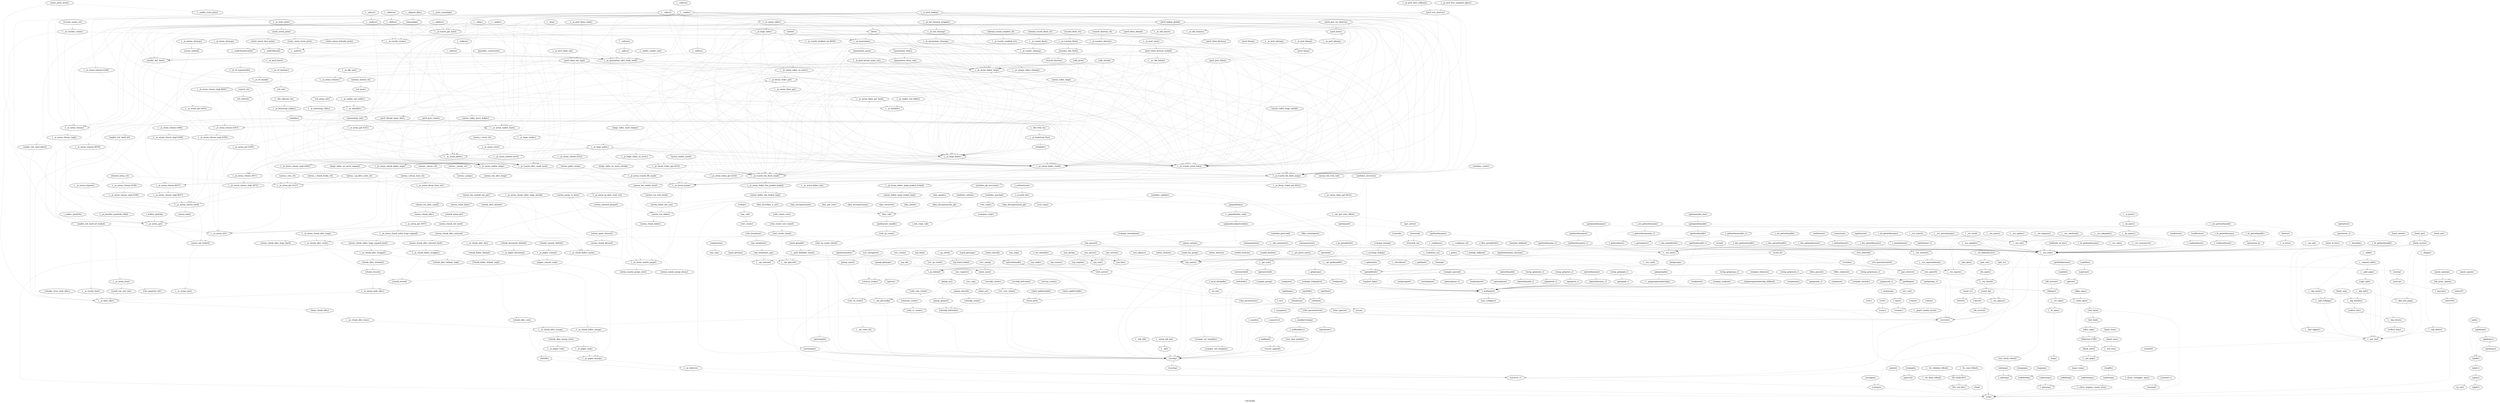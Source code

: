 digraph "Call graph" {
	label="Call graph";
	"Node0x807e65600" [label="{quarantine_drain}"];
	"Node0x807e65600" -> "Node0x807e656c0" [color="#00000033"];

	"Node0x803d2fdc0" [label="{setnetgrent}"];
	"Node0x803d2fdc0" -> "Node0x803d2e080" [color="#00000033"];

	"Node0x805622d00" [label="{gai_strerror}"];
	"Node0x805622d00" -> "Node0x805622d60" [color="#00000033"];

	"Node0x807e66c20" [label="{__je_malloc_tsd_dalloc}"];
	"Node0x807e66c20" -> "Node0x80733e3e0" [color="#00000033"];

	"Node0x807e4b7c0" [label="{ctl_arena_init}"];
	"Node0x807e4b7c0" -> "Node0x80733da20" [color="#00000033"];

	"Node0x808144100" [label="{__je_bootstrap_malloc}"];
	"Node0x808144100" -> "Node0x80733da80" [color="#00000033"];

	"Node0x8056ae680" [label="{getpublickey}"];
	"Node0x8056ae680" -> "Node0x8056af760" [color="#00000033"];

	"Node0x8056ae8c0" [label="{key_encryptsession_pk}"];
	"Node0x8056ae8c0" -> "Node0x8056aeec0" [color="#00000033"];

	"Node0x807e3cba0" [label="{__je_chunk_alloc_cache}"];
	"Node0x807e3cba0" -> "Node0x807e497e0" [color="#00000033"];

	"Node0x803d2eec0" [label="{compat_group}"];
	"Node0x803d2eec0" -> "Node0x803d2ef80" [color="#00000033"];
	"Node0x803d2eec0" -> "Node0x803d2e080" [color="#00000033"];

	"Node0x803d2fee0" [label="{compat_setnetgrent}"];
	"Node0x803d2fee0" -> "Node0x803d34420" [color="#00000033"];
	"Node0x803d2fee0" -> "Node0x803d2fe80" [color="#00000033"];

	"Node0x807e65ea0" [label="{__je_arena_choose.4627}"];
	"Node0x807e65ea0" -> "Node0x807e660e0" [color="#00000033"];

	"Node0x808144dc0" [label="{fts_stat.661}"];
	"Node0x808144dc0" -> "Node0x803d34420" [color="#00000033"];

	"Node0x80733f7c0" [label="{__malloc_usable_size}"];
	"Node0x80733f7c0" -> "Node0x8056ca5e0" [color="#00000033"];

	"Node0x805699320" [label="{rpc_call}"];
	"Node0x805699320" -> "Node0x805698b40" [color="#00000033"];

	"Node0x805697ac0" [label="{__rpc_getconf}"];
	"Node0x805697ac0" -> "Node0x80569a100" [color="#00000033"];

	"Node0x80814c240" [label="{__fts_children_44bsd}"];
	"Node0x80814c240" -> "Node0x80814c060" [color="#00000033"];

	"Node0x80566b3e0" [label="{_mktemp}"];
	"Node0x80566b3e0" -> "Node0x80566b200" [color="#00000033"];

	"Node0x803d2d960" [label="{getent}"];
	"Node0x803d2d960" -> "Node0x803d2d960" [color="#00000033"];
	"Node0x803d2d960" -> "Node0x803cff1a0" [color="#00000033"];

	"Node0x80733f0a0" [label="{__je_quarantine}"];
	"Node0x80733f0a0" -> "Node0x80733e6e0" [color="#00000033"];
	"Node0x80733f0a0" -> "Node0x80733e740" [color="#00000033"];
	"Node0x80733f0a0" -> "Node0x807e65660" [color="#00000033"];
	"Node0x80733f0a0" -> "Node0x807e65600" [color="#00000033"];
	"Node0x80733f0a0" -> "Node0x80733e5c0" [color="#00000033"];
	"Node0x80733f0a0" -> "Node0x80733e560" [color="#00000033"];
	"Node0x80733f0a0" -> "Node0x80733dd20" [color="#00000033"];
	"Node0x80733f0a0" -> "Node0x80733e680" [color="#00000033"];

	"Node0x807e4a7a0" [label="{__je_pages_trim}"];
	"Node0x807e4a7a0" -> "Node0x807e4a6e0" [color="#00000033"];

	"Node0x803d35aa0" [label="{dbm_open}"];
	"Node0x803d35aa0" -> "Node0x803d34030" [color="#00000033"];

	"Node0x8056ae4a0" [label="{get_server}"];
	"Node0x8056ae4a0" -> "Node0x8056276a0" [color="#00000033"];

	"Node0x805651e60" [label="{__res_pquery}"];
	"Node0x805651e60" -> "Node0x805652760" [color="#00000033"];
	"Node0x805651e60" -> "Node0x8043d6200" [color="#00000033"];

	"Node0x807dc1b20" [label="{strerror_r}"];
	"Node0x807dc1b20" -> "Node0x805622d60" [color="#00000033"];

	"Node0x805626f80" [label="{_nis_gethostbyname}"];
	"Node0x805626f80" -> "Node0x805625cc0" [color="#00000033"];
	"Node0x805626f80" -> "Node0x805626fe0" [color="#00000033"];

	"Node0x805698ba0" [label="{clnt_tp_create}"];
	"Node0x805698ba0" -> "Node0x8056988a0" [color="#00000033"];

	"Node0x805622a00" [label="{ether_ntohost}"];
	"Node0x805622a00" -> "Node0x803d2ee60" [color="#00000033"];

	"Node0x807e41000" [label="{__je_arena_purge}"];
	"Node0x807e41000" -> "Node0x807e3d7a0" [color="#00000033"];
	"Node0x807e41000" -> "Node0x807e3d680" [color="#00000033"];

	"Node0x80733d9c0" [label="{__je_stats_print}"];
	"Node0x80733d9c0" -> "Node0x807e65c60" [color="#00000033"];
	"Node0x80733d9c0" -> "Node0x80733f580" [color="#00000033"];

	"Node0x807e412a0" [label="{__je_decay_ticker_get}"];
	"Node0x807e412a0" -> "Node0x807e41540" [color="#00000033"];

	"Node0x8056522e0" [label="{__res_nquerydomain}"];
	"Node0x8056522e0" -> "Node0x805626b00" [color="#00000033"];

	"Node0x803d34e70" [label="{__find_last_page}"];
	"Node0x803d34e70" -> "Node0x803d349f0" [color="#00000033"];

	"Node0x805626d40" [label="{gethostent_r}"];
	"Node0x805626d40" -> "Node0x805625d80" [color="#00000033"];
	"Node0x805626d40" -> "Node0x805625cc0" [color="#00000033"];

	"Node0x8043d79a0" [label="{error}"];
	"Node0x8043d79a0" -> "Node0x8043d6200" [color="#00000033"];

	"Node0x807346960" [label="{setpwent}"];
	"Node0x807346960" -> "Node0x803d2e080" [color="#00000033"];

	"Node0x8056ca520" [label="{jemalloc_constructor}"];
	"Node0x8056ca520" -> "Node0x8056ca580" [color="#00000033"];
	"Node0x8056ca520" -> "Node0x8056ca5e0" [color="#00000033"];

	"Node0x807347440" [label="{nis_map}"];
	"Node0x807347440" -> "Node0x807347920" [color="#00000033"];

	"Node0x807348f40" [label="{globexp1}"];
	"Node0x807348f40" -> "Node0x807348e80" [color="#00000033"];
	"Node0x807348f40" -> "Node0x80813d6c0" [color="#00000033"];

	"Node0x807e3df20" [label="{arena_chunk_alloc}"];
	"Node0x807e3df20" -> "Node0x807e3e7c0" [color="#00000033"];

	"Node0x805652fa0" [label="{get_soa}"];
	"Node0x805652fa0" -> "Node0x805659180" [color="#00000033"];

	"Node0x807e49120" [label="{chunk_alloc_core}"];
	"Node0x807e49120" -> "Node0x807e49180" [color="#00000033"];

	"Node0x8056988a0" [label="{clnt_tp_create_timed}"];
	"Node0x8056988a0" -> "Node0x805698900" [color="#00000033"];
	"Node0x8056988a0" -> "Node0x805698960" [color="#00000033"];

	"Node0x8056ae440" [label="{__rpc_get_time_offset}"];
	"Node0x8056ae440" -> "Node0x8056a52a0" [color="#00000033"];
	"Node0x8056ae440" -> "Node0x8056ae4a0" [color="#00000033"];

	"Node0x8083fbf80" [label="{__bt_open}"];
	"Node0x8083fbf80" -> "Node0x8083fbd70" [color="#00000033"];

	"Node0x80733ef20" [label="{__aligned_alloc}"];
	"Node0x80733ef20" -> "Node0x80733ee60" [color="#00000033"];

	"Node0x805698840" [label="{clnt_create_timed}"];
	"Node0x805698840" -> "Node0x805697a60" [color="#00000033"];
	"Node0x805698840" -> "Node0x805697ac0" [color="#00000033"];
	"Node0x805698840" -> "Node0x8056988a0" [color="#00000033"];

	"Node0x80733e560" [label="{__je_tcache_bin_flush_small}"];
	"Node0x80733e560" -> "Node0x807e66020" [color="#00000033"];
	"Node0x80733e560" -> "Node0x807e41fc0" [color="#00000033"];
	"Node0x80733e560" -> "Node0x807e41000" [color="#00000033"];
	"Node0x80733e560" -> "Node0x807e65ea0" [color="#00000033"];

	"Node0x805639e20" [label="{iruserok}"];
	"Node0x805639e20" -> "Node0x805639b80" [color="#00000033"];

	"Node0x803d2fd60" [label="{getnetgrent}"];
	"Node0x803d2fd60" -> "Node0x803d2e080" [color="#00000033"];

	"Node0x805698960" [label="{clnt_tli_create}"];
	"Node0x805698960" -> "Node0x805698a20" [color="#00000033"];
	"Node0x805698960" -> "Node0x805698ae0" [color="#00000033"];

	"Node0x807e65c60" [label="{stats_arena_print}"];
	"Node0x807e65c60" -> "Node0x807e65de0" [color="#00000033"];
	"Node0x807e65c60" -> "Node0x807e65d20" [color="#00000033"];
	"Node0x807e65c60" -> "Node0x80733f700" [color="#00000033"];
	"Node0x807e65c60" -> "Node0x80733f640" [color="#00000033"];
	"Node0x807e65c60" -> "Node0x80733f580" [color="#00000033"];
	"Node0x807e65c60" -> "Node0x807e65d80" [color="#00000033"];

	"Node0x8056a5540" [label="{pmap_rmtcall}"];
	"Node0x8056a5540" -> "Node0x8056a55a0" [color="#00000033"];

	"Node0x80813d6c0" [label="{globexp2}"];
	"Node0x80813d6c0" -> "Node0x807348e80" [color="#00000033"];
	"Node0x80813d6c0" -> "Node0x807348f40" [color="#00000033"];

	"Node0x805637960" [label="{_nsdbtput}"];
	"Node0x805637960" -> "Node0x8056376c0" [color="#00000033"];

	"Node0x8073482e0" [label="{getusershell}"];
	"Node0x8073482e0" -> "Node0x807348340" [color="#00000033"];

	"Node0x80733e8c0" [label="{__je_arena_tdata_get_hard}"];
	"Node0x80733e8c0" -> "Node0x80733e3e0" [color="#00000033"];
	"Node0x80733e8c0" -> "Node0x80733da20" [color="#00000033"];

	"Node0x803d2e080" [label="{_nsdispatch}"];
	"Node0x803d2e080" -> "Node0x803d2ef80" [color="#00000033"];
	"Node0x803d2e080" -> "Node0x805637b40" [color="#00000033"];

	"Node0x807e66ec0" [label="{__je_tsd_cleanup_wrapper}"];
	"Node0x807e66ec0" -> "Node0x807e66da0" [color="#00000033"];

	"Node0x807e4aec0" [label="{__je_ckh_insert}"];
	"Node0x807e4aec0" -> "Node0x807e4af80" [color="#00000033"];

	"Node0x805631360" [label="{getnetent}"];
	"Node0x805631360" -> "Node0x8056312a0" [color="#00000033"];

	"Node0x807e66260" [label="{__je_arena_tdata_get.4633}"];
	"Node0x807e66260" -> "Node0x80733e8c0" [color="#00000033"];

	"Node0x805625c60" [label="{_dns_getaddrinfo}"];
	"Node0x805625c60" -> "Node0x805625e40" [color="#00000033"];
	"Node0x805625c60" -> "Node0x805625de0" [color="#00000033"];
	"Node0x805625c60" -> "Node0x805625d80" [color="#00000033"];
	"Node0x805625c60" -> "Node0x805625cc0" [color="#00000033"];

	"Node0x805627be0" [label="{getipnodebyaddr}"];
	"Node0x805627be0" -> "Node0x805627760" [color="#00000033"];
	"Node0x805627be0" -> "Node0x805625cc0" [color="#00000033"];
	"Node0x805627be0" -> "Node0x805625d80" [color="#00000033"];

	"Node0x8056af280" [label="{key_get_conv}"];
	"Node0x8056af280" -> "Node0x8056aeec0" [color="#00000033"];

	"Node0x807e53d40" [label="{arena_i_chunk_hooks_ctl}"];
	"Node0x807e53d40" -> "Node0x807e53bc0" [color="#00000033"];

	"Node0x803d34600" [label="{flush_meta}"];
	"Node0x803d34600" -> "Node0x803d34cc0" [color="#00000033"];

	"Node0x80813d0c0" [label="{glob1}"];
	"Node0x80813d0c0" -> "Node0x80813d1e0" [color="#00000033"];

	"Node0x803d34a50" [label="{__big_keydata}"];
	"Node0x803d34a50" -> "Node0x803d353e0" [color="#00000033"];

	"Node0x807e3e580" [label="{arena_spare_discard}"];
	"Node0x807e3e580" -> "Node0x807e3e640" [color="#00000033"];

	"Node0x805625ae0" [label="{_files_getaddrinfo}"];
	"Node0x805625ae0" -> "Node0x805625ba0" [color="#00000033"];

	"Node0x8043d63e0" [label="{_warn}"];
	"Node0x8043d63e0" -> "Node0x8043d6440" [color="#00000033"];

	"Node0x8056275e0" [label="{gethostbyname2_r}"];
	"Node0x8056275e0" -> "Node0x805627460" [color="#00000033"];
	"Node0x8056275e0" -> "Node0x805625cc0" [color="#00000033"];
	"Node0x8056275e0" -> "Node0x805625d80" [color="#00000033"];

	"Node0x807348d60" [label="{glob}"];
	"Node0x807348d60" -> "Node0x807348e80" [color="#00000033"];
	"Node0x807348d60" -> "Node0x807348e20" [color="#00000033"];

	"Node0x805639b20" [label="{ruserok}"];
	"Node0x805639b20" -> "Node0x805622f40" [color="#00000033"];
	"Node0x805639b20" -> "Node0x805639b80" [color="#00000033"];

	"Node0x8056a6860" [label="{local_rpcb}"];
	"Node0x8056a6860" -> "Node0x803d2ef80" [color="#00000033"];
	"Node0x8056a6860" -> "Node0x8056a68c0" [color="#00000033"];
	"Node0x8056a6860" -> "Node0x805698ae0" [color="#00000033"];

	"Node0x8056a64a0" [label="{rpc_reg}"];
	"Node0x8056a64a0" -> "Node0x805697a60" [color="#00000033"];
	"Node0x8056a64a0" -> "Node0x8056a51e0" [color="#00000033"];
	"Node0x8056a64a0" -> "Node0x805697ac0" [color="#00000033"];

	"Node0x80733f640" [label="{__mallctlnametomib}"];
	"Node0x80733f640" -> "Node0x80733f6a0" [color="#00000033"];
	"Node0x80733f640" -> "Node0x8056ca580" [color="#00000033"];
	"Node0x80733f640" -> "Node0x8056ca5e0" [color="#00000033"];

	"Node0x805627460" [label="{gethostbyname_internal}"];
	"Node0x805627460" -> "Node0x803d2e080" [color="#00000033"];

	"Node0x807e53ec0" [label="{__je_tcaches_create}"];
	"Node0x807e53ec0" -> "Node0x8056cafa0" [color="#00000033"];
	"Node0x807e53ec0" -> "Node0x80733f220" [color="#00000033"];
	"Node0x807e53ec0" -> "Node0x807e66b00" [color="#00000033"];

	"Node0x80733e680" [label="{__je_tcache_bin_flush_large}"];
	"Node0x80733e680" -> "Node0x807e66020" [color="#00000033"];
	"Node0x80733e680" -> "Node0x807e422c0" [color="#00000033"];
	"Node0x80733e680" -> "Node0x807e41000" [color="#00000033"];
	"Node0x80733e680" -> "Node0x807e65ea0" [color="#00000033"];

	"Node0x807e41e40" [label="{arena_run_trim_head}"];
	"Node0x807e41e40" -> "Node0x807e3e100" [color="#00000033"];

	"Node0x807e42020" [label="{arena_dalloc_bin_locked_impl}"];
	"Node0x807e42020" -> "Node0x807e41480" [color="#00000033"];

	"Node0x80733ece0" [label="{__malloc}"];
	"Node0x80733ece0" -> "Node0x80733ed40" [color="#00000033"];
	"Node0x80733ece0" -> "Node0x8056ca5e0" [color="#00000033"];
	"Node0x80733ece0" -> "Node0x80733dd20" [color="#00000033"];
	"Node0x80733ece0" -> "Node0x80733dd80" [color="#00000033"];
	"Node0x80733ece0" -> "Node0x80733dc00" [color="#00000033"];
	"Node0x80733ece0" -> "Node0x8056ca580" [color="#00000033"];
	"Node0x80733ece0" -> "Node0x80733dde0" [color="#00000033"];
	"Node0x80733ece0" -> "Node0x80733dba0" [color="#00000033"];

	"Node0x807e66500" [label="{__je_tcache_enabled_set.4650}"];
	"Node0x807e66500" -> "Node0x807e58540" [color="#00000033"];

	"Node0x80814c060" [label="{fts_build.667}"];
	"Node0x80814c060" -> "Node0x808144dc0" [color="#00000033"];

	"Node0x8056a6500" [label="{clnt_broadcast}"];
	"Node0x8056a6500" -> "Node0x805697ee0" [color="#00000033"];

	"Node0x807e49180" [label="{__je_chunk_alloc_mmap}"];
	"Node0x807e49180" -> "Node0x807e4a6e0" [color="#00000033"];
	"Node0x807e49180" -> "Node0x807e4a680" [color="#00000033"];
	"Node0x807e49180" -> "Node0x807e4a740" [color="#00000033"];

	"Node0x803d2ea40" [label="{setgroupent}"];
	"Node0x803d2ea40" -> "Node0x803d2e080" [color="#00000033"];

	"Node0x8056a7f40" [label="{_authenticate}"];
	"Node0x8056a7f40" -> "Node0x8056ad0c0" [color="#00000033"];

	"Node0x805652400" [label="{__res_opt}"];
	"Node0x805652400" -> "Node0x805625cc0" [color="#00000033"];

	"Node0x807e41de0" [label="{__je_huge_palloc}"];
	"Node0x807e41de0" -> "Node0x80733e560" [color="#00000033"];
	"Node0x807e41de0" -> "Node0x80733dd20" [color="#00000033"];
	"Node0x807e41de0" -> "Node0x80733e740" [color="#00000033"];
	"Node0x807e41de0" -> "Node0x807e41000" [color="#00000033"];
	"Node0x807e41de0" -> "Node0x807e3d0e0" [color="#00000033"];
	"Node0x807e41de0" -> "Node0x80733eec0" [color="#00000033"];
	"Node0x807e41de0" -> "Node0x807e59a40" [color="#00000033"];
	"Node0x807e41de0" -> "Node0x80733e5c0" [color="#00000033"];
	"Node0x807e41de0" -> "Node0x807e59740" [color="#00000033"];
	"Node0x807e41de0" -> "Node0x80733e680" [color="#00000033"];
	"Node0x807e41de0" -> "Node0x807e3ca80" [color="#00000033"];
	"Node0x807e41de0" -> "Node0x80733e6e0" [color="#00000033"];
	"Node0x807e41de0" -> "Node0x807e59620" [color="#00000033"];

	"Node0x807e41180" [label="{__je_arena_tcache_fill_small}"];
	"Node0x807e41180" -> "Node0x807e41000" [color="#00000033"];
	"Node0x807e41180" -> "Node0x807e412a0" [color="#00000033"];
	"Node0x807e41180" -> "Node0x807e41240" [color="#00000033"];

	"Node0x8056ca5e0" [label="{__je_quarantine_alloc_hook_work}"];
	"Node0x8056ca5e0" -> "Node0x80733e680" [color="#00000033"];
	"Node0x8056ca5e0" -> "Node0x80733e6e0" [color="#00000033"];
	"Node0x8056ca5e0" -> "Node0x80733e5c0" [color="#00000033"];
	"Node0x8056ca5e0" -> "Node0x80733e560" [color="#00000033"];
	"Node0x8056ca5e0" -> "Node0x80733e740" [color="#00000033"];
	"Node0x8056ca5e0" -> "Node0x807e60fa0" [color="#00000033"];
	"Node0x8056ca5e0" -> "Node0x80733dd20" [color="#00000033"];

	"Node0x803d341b0" [label="{init_hash}"];
	"Node0x803d341b0" -> "Node0x803d34420" [color="#00000033"];
	"Node0x803d341b0" -> "Node0x803d34540" [color="#00000033"];

	"Node0x807e58540" [label="{__je_tcache_cleanup}"];
	"Node0x807e58540" -> "Node0x807e668c0" [color="#00000033"];

	"Node0x8056aece0" [label="{common_crypt}"];
	"Node0x8056aece0" -> "Node0x8056aed40" [color="#00000033"];

	"Node0x807e60a00" [label="{__je_prof_thread_name_set}"];
	"Node0x807e60a00" -> "Node0x80733e6e0" [color="#00000033"];
	"Node0x807e60a00" -> "Node0x80733e740" [color="#00000033"];
	"Node0x807e60a00" -> "Node0x80733e5c0" [color="#00000033"];
	"Node0x807e60a00" -> "Node0x80733e560" [color="#00000033"];
	"Node0x807e60a00" -> "Node0x80733e680" [color="#00000033"];
	"Node0x807e60a00" -> "Node0x80733dd20" [color="#00000033"];
	"Node0x807e60a00" -> "Node0x807e60640" [color="#00000033"];

	"Node0x805698780" [label="{clnt_create_vers}"];
	"Node0x805698780" -> "Node0x8056987e0" [color="#00000033"];

	"Node0x8056aeaa0" [label="{ecb_crypt}"];
	"Node0x8056aeaa0" -> "Node0x8056aece0" [color="#00000033"];

	"Node0x805637660" [label="{_nsdbtaddsrc}"];
	"Node0x805637660" -> "Node0x805637780" [color="#00000033"];
	"Node0x805637660" -> "Node0x8056376c0" [color="#00000033"];

	"Node0x807e42260" [label="{__je_arena_dalloc_bin}"];
	"Node0x807e42260" -> "Node0x807e42020" [color="#00000033"];

	"Node0x805651d40" [label="{__p_query}"];
	"Node0x805651d40" -> "Node0x805651da0" [color="#00000033"];

	"Node0x807e5e960" [label="{__je_prof_gdump}"];
	"Node0x807e5e960" -> "Node0x807e5ea20" [color="#00000033"];

	"Node0x807e5ad60" [label="{prof_tctx_destroy}"];
	"Node0x807e5ad60" -> "Node0x807e5e060" [color="#00000033"];
	"Node0x807e5ad60" -> "Node0x80733e560" [color="#00000033"];
	"Node0x807e5ad60" -> "Node0x80733dd20" [color="#00000033"];
	"Node0x807e5ad60" -> "Node0x80733e6e0" [color="#00000033"];
	"Node0x807e5ad60" -> "Node0x80733e740" [color="#00000033"];
	"Node0x807e5ad60" -> "Node0x807e5e120" [color="#00000033"];
	"Node0x807e5ad60" -> "Node0x80733e5c0" [color="#00000033"];
	"Node0x807e5ad60" -> "Node0x80733e680" [color="#00000033"];
	"Node0x807e5ad60" -> "Node0x807e4b100" [color="#00000033"];

	"Node0x8056a50c0" [label="{__rpc_getconfip}"];
	"Node0x8056a50c0" -> "Node0x803d2ef80" [color="#00000033"];

	"Node0x80813d780" [label="{initgroups}"];
	"Node0x80813d780" -> "Node0x803d2f760" [color="#00000033"];

	"Node0x8056a7880" [label="{svc_register}"];
	"Node0x8056a7880" -> "Node0x8056a5060" [color="#00000033"];

	"Node0x807e5a340" [label="{huge_ralloc_no_move_expand}"];
	"Node0x807e5a340" -> "Node0x807e3d320" [color="#00000033"];

	"Node0x803d347e0" [label="{hash_access}"];
	"Node0x803d347e0" -> "Node0x803d34fc0" [color="#00000033"];
	"Node0x803d347e0" -> "Node0x803d34f30" [color="#00000033"];
	"Node0x803d347e0" -> "Node0x803d34e70" [color="#00000033"];
	"Node0x803d347e0" -> "Node0x803d34e10" [color="#00000033"];
	"Node0x803d347e0" -> "Node0x803d34ed0" [color="#00000033"];
	"Node0x803d347e0" -> "Node0x803d349f0" [color="#00000033"];

	"Node0x8056274c0" [label="{host_id_func}"];
	"Node0x8056274c0" -> "Node0x805625cc0" [color="#00000033"];

	"Node0x8056270a0" [label="{_nis_gethostbyaddr}"];
	"Node0x8056270a0" -> "Node0x805627100" [color="#00000033"];
	"Node0x8056270a0" -> "Node0x805625cc0" [color="#00000033"];

	"Node0x805625f00" [label="{_yp_check}"];
	"Node0x805625f00" -> "Node0x8056c1120" [color="#00000033"];

	"Node0x807e584e0" [label="{__je_tcache_flush}"];
	"Node0x807e584e0" -> "Node0x807e58540" [color="#00000033"];

	"Node0x807e59740" [label="{__je_arena_choose.4223}"];
	"Node0x807e59740" -> "Node0x807e59b60" [color="#00000033"];

	"Node0x8056ad0c0" [label="{_svcauth_des}"];
	"Node0x8056ad0c0" -> "Node0x8056aea40" [color="#00000033"];
	"Node0x8056ad0c0" -> "Node0x8056aeaa0" [color="#00000033"];
	"Node0x8056ad0c0" -> "Node0x8056af100" [color="#00000033"];
	"Node0x8056ad0c0" -> "Node0x8056ae680" [color="#00000033"];

	"Node0x805631a80" [label="{endnetent}"];
	"Node0x805631a80" -> "Node0x805631180" [color="#00000033"];

	"Node0x80733dba0" [label="{__je_arena_choose}"];
	"Node0x80733dba0" -> "Node0x80733e080" [color="#00000033"];

	"Node0x80733e6e0" [label="{__je_arena_dalloc_large}"];
	"Node0x80733e6e0" -> "Node0x807e42320" [color="#00000033"];
	"Node0x80733e6e0" -> "Node0x807e41000" [color="#00000033"];
	"Node0x80733e6e0" -> "Node0x807e412a0" [color="#00000033"];

	"Node0x80733d660" [label="{__malloc_stats_print}"];
	"Node0x80733d660" -> "Node0x80733d9c0" [color="#00000033"];

	"Node0x805622ac0" [label="{ether_hostton}"];
	"Node0x805622ac0" -> "Node0x803d2ee60" [color="#00000033"];

	"Node0x803d34c30" [label="{mkostemp}"];
	"Node0x803d34c30" -> "Node0x80566b200" [color="#00000033"];

	"Node0x8073473e0" [label="{nis_passwd}"];
	"Node0x8073473e0" -> "Node0x803d2ee00" [color="#00000033"];
	"Node0x8073473e0" -> "Node0x807347440" [color="#00000033"];
	"Node0x8073473e0" -> "Node0x803d2ee60" [color="#00000033"];
	"Node0x8073473e0" -> "Node0x807347500" [color="#00000033"];
	"Node0x8073473e0" -> "Node0x8073475c0" [color="#00000033"];
	"Node0x8073473e0" -> "Node0x803d2eda0" [color="#00000033"];

	"Node0x8056af1c0" [label="{key_decryptsession}"];
	"Node0x8056af1c0" -> "Node0x8056aeec0" [color="#00000033"];

	"Node0x807e53c80" [label="{arena_i_lg_dirty_mult_ctl}"];
	"Node0x807e53c80" -> "Node0x807e53bc0" [color="#00000033"];
	"Node0x807e53c80" -> "Node0x807e3d5c0" [color="#00000033"];

	"Node0x80733f100" [label="{__je_arena_ralloc}"];
	"Node0x80733f100" -> "Node0x80733e6e0" [color="#00000033"];
	"Node0x80733f100" -> "Node0x80733e740" [color="#00000033"];
	"Node0x80733f100" -> "Node0x80733f340" [color="#00000033"];
	"Node0x80733f100" -> "Node0x80733f0a0" [color="#00000033"];
	"Node0x80733f100" -> "Node0x80733dd20" [color="#00000033"];
	"Node0x80733f100" -> "Node0x80733e5c0" [color="#00000033"];
	"Node0x80733f100" -> "Node0x807e425c0" [color="#00000033"];
	"Node0x80733f100" -> "Node0x807e42560" [color="#00000033"];
	"Node0x80733f100" -> "Node0x80733e680" [color="#00000033"];
	"Node0x80733f100" -> "Node0x80733e560" [color="#00000033"];

	"Node0x803d351a0" [label="{__big_insert}"];
	"Node0x803d351a0" -> "Node0x803d35260" [color="#00000033"];

	"Node0x805698b40" [label="{clnt_create}"];
	"Node0x805698b40" -> "Node0x805698840" [color="#00000033"];

	"Node0x805631540" [label="{_getnetbynis}"];
	"Node0x805631540" -> "Node0x803d2ee60" [color="#00000033"];
	"Node0x805631540" -> "Node0x805625cc0" [color="#00000033"];

	"Node0x8056adb40" [label="{svc_run}"];
	"Node0x8056adb40" -> "Node0x8043d63e0" [color="#00000033"];

	"Node0x80733e080" [label="{__je_arena_choose_impl}"];
	"Node0x80733e080" -> "Node0x80733e1a0" [color="#00000033"];

	"Node0x807e43dc0" [label="{chunk_decommit_default}"];
	"Node0x807e43dc0" -> "Node0x807e43e20" [color="#00000033"];

	"Node0x807347d40" [label="{wrap_getpwent_r}"];
	"Node0x807347d40" -> "Node0x8073472c0" [color="#00000033"];

	"Node0x807348400" [label="{sl_init}"];
	"Node0x807348400" -> "Node0x8043d6020" [color="#00000033"];

	"Node0x803d352c0" [label="{__big_delete}"];
	"Node0x803d352c0" -> "Node0x803d349f0" [color="#00000033"];

	"Node0x8043d50c0" [label="{cgetent}"];
	"Node0x8043d50c0" -> "Node0x803d2d960" [color="#00000033"];

	"Node0x8056277c0" [label="{sethostent}"];
	"Node0x8056277c0" -> "Node0x805626b60" [color="#00000033"];

	"Node0x80733da80" [label="{a0ialloc}"];
	"Node0x80733da80" -> "Node0x80733dae0" [color="#00000033"];
	"Node0x80733da80" -> "Node0x80733dde0" [color="#00000033"];
	"Node0x80733da80" -> "Node0x80733dd20" [color="#00000033"];
	"Node0x80733da80" -> "Node0x80733dc00" [color="#00000033"];
	"Node0x80733da80" -> "Node0x80733d5a0" [color="#00000033"];
	"Node0x80733da80" -> "Node0x80733dba0" [color="#00000033"];
	"Node0x80733da80" -> "Node0x80733dd80" [color="#00000033"];

	"Node0x8056315a0" [label="{_nis_getnetbyaddr}"];
	"Node0x8056315a0" -> "Node0x805631540" [color="#00000033"];
	"Node0x8056315a0" -> "Node0x805625cc0" [color="#00000033"];

	"Node0x803d2eb00" [label="{getgrent_r}"];
	"Node0x803d2eb00" -> "Node0x803d2e080" [color="#00000033"];

	"Node0x8056c10c0" [label="{yp_bind}"];
	"Node0x8056c10c0" -> "Node0x8056c1120" [color="#00000033"];

	"Node0x805627100" [label="{_gethostbynisaddr_r}"];
	"Node0x805627100" -> "Node0x805627040" [color="#00000033"];

	"Node0x8056398e0" [label="{perror}"];
	"Node0x8056398e0" -> "Node0x807dc1b20" [color="#00000033"];

	"Node0x807e490c0" [label="{__je_arena_get.3957}"];
	"Node0x807e490c0" -> "Node0x8056cae20" [color="#00000033"];

	"Node0x807e42da0" [label="{small_run_size_init}"];
	"Node0x807e42da0" -> "Node0x8056cafa0" [color="#00000033"];

	"Node0x805626980" [label="{_dns_gethostbyname}"];
	"Node0x805626980" -> "Node0x8056269e0" [color="#00000033"];
	"Node0x805626980" -> "Node0x805626680" [color="#00000033"];
	"Node0x805626980" -> "Node0x805625cc0" [color="#00000033"];

	"Node0x8056a5300" [label="{clntudp_bufcreate}"];
	"Node0x8056a5300" -> "Node0x8056a5f00" [color="#00000033"];

	"Node0x805652460" [label="{__hostalias}"];
	"Node0x805652460" -> "Node0x805625cc0" [color="#00000033"];

	"Node0x8056ca880" [label="{malloc_init_hard_finish}"];
	"Node0x8056ca880" -> "Node0x8056cafa0" [color="#00000033"];

	"Node0x807e66020" [label="{__je_decay_ticker_get.4631}"];
	"Node0x807e66020" -> "Node0x807e66260" [color="#00000033"];

	"Node0x80733eb00" [label="{arena_unbind}"];
	"Node0x80733eb00" -> "Node0x80733d5a0" [color="#00000033"];

	"Node0x80566b380" [label="{mkdtemp}"];
	"Node0x80566b380" -> "Node0x80566b200" [color="#00000033"];

	"Node0x803d34420" [label="{stat}"];

	"Node0x807e58000" [label="{thread_arena_ctl}"];
	"Node0x807e58000" -> "Node0x807e58060" [color="#00000033"];
	"Node0x807e58000" -> "Node0x80733e800" [color="#00000033"];
	"Node0x807e58000" -> "Node0x807e53bc0" [color="#00000033"];

	"Node0x8043d78e0" [label="{fstabscan}"];
	"Node0x8043d78e0" -> "Node0x8043d7ac0" [color="#00000033"];
	"Node0x8043d78e0" -> "Node0x8043d79a0" [color="#00000033"];

	"Node0x807e3daa0" [label="{arena_unstash_purged}"];
	"Node0x807e3daa0" -> "Node0x807e3e100" [color="#00000033"];
	"Node0x807e3daa0" -> "Node0x807e3d440" [color="#00000033"];

	"Node0x807e3d0e0" [label="{__je_arena_chunk_dalloc_huge}"];
	"Node0x807e3d0e0" -> "Node0x807e3d1a0" [color="#00000033"];

	"Node0x8056afc40" [label="{_getgroups}"];
	"Node0x8056afc40" -> "Node0x803d2e020" [color="#00000033"];
	"Node0x8056afc40" -> "Node0x803d2eaa0" [color="#00000033"];

	"Node0x8056a6ce0" [label="{rpcb_gettime}"];
	"Node0x8056a6ce0" -> "Node0x805697a60" [color="#00000033"];
	"Node0x8056a6ce0" -> "Node0x8056a68c0" [color="#00000033"];
	"Node0x8056a6ce0" -> "Node0x805697ac0" [color="#00000033"];

	"Node0x805626440" [label="{__res_nsend}"];
	"Node0x805626440" -> "Node0x805651e60" [color="#00000033"];
	"Node0x805626440" -> "Node0x80565a380" [color="#00000033"];
	"Node0x805626440" -> "Node0x80565a3e0" [color="#00000033"];

	"Node0x807e43d60" [label="{__je_pages_commit}"];
	"Node0x807e43d60" -> "Node0x807e5ab20" [color="#00000033"];

	"Node0x805626f20" [label="{_ht_gethostbyaddr}"];
	"Node0x805626f20" -> "Node0x805625cc0" [color="#00000033"];

	"Node0x807e42380" [label="{arena_ralloc_large}"];
	"Node0x807e42380" -> "Node0x807e42500" [color="#00000033"];

	"Node0x805659060" [label="{get_ns}"];
	"Node0x805659060" -> "Node0x805659180" [color="#00000033"];

	"Node0x807e58480" [label="{thread_tcache_flush_ctl}"];
	"Node0x807e58480" -> "Node0x807e584e0" [color="#00000033"];

	"Node0x807e4a920" [label="{__je_arena_ichoose}"];
	"Node0x807e4a920" -> "Node0x807e4aaa0" [color="#00000033"];

	"Node0x805698d80" [label="{clnt_perror}"];
	"Node0x805698d80" -> "Node0x805698c00" [color="#00000033"];

	"Node0x807e3d9e0" [label="{arena_stash_dirty}"];
	"Node0x807e3d9e0" -> "Node0x807e3df20" [color="#00000033"];
	"Node0x807e3d9e0" -> "Node0x807e3cba0" [color="#00000033"];

	"Node0x805631780" [label="{getnetbyname_r}"];
	"Node0x805631780" -> "Node0x803d2e080" [color="#00000033"];

	"Node0x807e53aa0" [label="{arena_i_purge}"];
	"Node0x807e53aa0" -> "Node0x807e53bc0" [color="#00000033"];
	"Node0x807e53aa0" -> "Node0x807e41000" [color="#00000033"];

	"Node0x8056a6620" [label="{authdes_create}"];
	"Node0x8056a6620" -> "Node0x8056a6680" [color="#00000033"];

	"Node0x8044c0980" [label="{_citrus_mapper_create_area}"];
	"Node0x8044c0980" -> "Node0x803d34420" [color="#00000033"];

	"Node0x807e5a400" [label="{huge_ralloc_no_move_shrink}"];
	"Node0x807e5a400" -> "Node0x807e3d2c0" [color="#00000033"];

	"Node0x80733d4e0" [label="{stats_print_atexit}"];
	"Node0x80733d4e0" -> "Node0x80733d660" [color="#00000033"];
	"Node0x80733d4e0" -> "Node0x80733d5a0" [color="#00000033"];

	"Node0x80733fe80" [label="{_malloc_postfork}"];
	"Node0x80733fe80" -> "Node0x80733d5a0" [color="#00000033"];

	"Node0x8056c1120" [label="{yp_bind_locked}"];
	"Node0x8056c1120" -> "Node0x8056b7dc0" [color="#00000033"];

	"Node0x8056261a0" [label="{res_queryN}"];
	"Node0x8056261a0" -> "Node0x805626440" [color="#00000033"];

	"Node0x803d35080" [label="{__expand_table}"];
	"Node0x803d35080" -> "Node0x803d35140" [color="#00000033"];

	"Node0x80566b1a0" [label="{mkostemps}"];
	"Node0x80566b1a0" -> "Node0x80566b200" [color="#00000033"];

	"Node0x8056314e0" [label="{_nis_getnetbyname}"];
	"Node0x8056314e0" -> "Node0x805631540" [color="#00000033"];
	"Node0x8056314e0" -> "Node0x805625cc0" [color="#00000033"];

	"Node0x80733ef80" [label="{__calloc}"];
	"Node0x80733ef80" -> "Node0x80733ed40" [color="#00000033"];
	"Node0x80733ef80" -> "Node0x8056ca5e0" [color="#00000033"];
	"Node0x80733ef80" -> "Node0x80733dd20" [color="#00000033"];
	"Node0x80733ef80" -> "Node0x80733dd80" [color="#00000033"];
	"Node0x80733ef80" -> "Node0x80733dc00" [color="#00000033"];
	"Node0x80733ef80" -> "Node0x8056ca580" [color="#00000033"];
	"Node0x80733ef80" -> "Node0x80733dde0" [color="#00000033"];
	"Node0x80733ef80" -> "Node0x80733dba0" [color="#00000033"];

	"Node0x807e651e0" [label="{__je_arena_choose.4396}"];
	"Node0x807e651e0" -> "Node0x807e65540" [color="#00000033"];

	"Node0x805637780" [label="{nss_load_module}"];
	"Node0x805637780" -> "Node0x803d2ef80" [color="#00000033"];
	"Node0x805637780" -> "Node0x8056376c0" [color="#00000033"];

	"Node0x807e41540" [label="{__je_arena_tdata_get}"];
	"Node0x807e41540" -> "Node0x80733e8c0" [color="#00000033"];

	"Node0x80733f280" [label="{__rallocx}"];
	"Node0x80733f280" -> "Node0x80733ed40" [color="#00000033"];
	"Node0x80733f280" -> "Node0x80733f100" [color="#00000033"];
	"Node0x80733f280" -> "Node0x80733e560" [color="#00000033"];
	"Node0x80733f280" -> "Node0x80733dd20" [color="#00000033"];
	"Node0x80733f280" -> "Node0x80733f220" [color="#00000033"];
	"Node0x80733f280" -> "Node0x8056ca5e0" [color="#00000033"];
	"Node0x80733f280" -> "Node0x80733e6e0" [color="#00000033"];
	"Node0x80733f280" -> "Node0x80733f0a0" [color="#00000033"];
	"Node0x80733f280" -> "Node0x80733e740" [color="#00000033"];
	"Node0x80733f280" -> "Node0x80733e5c0" [color="#00000033"];
	"Node0x80733f280" -> "Node0x80733e680" [color="#00000033"];
	"Node0x80733f280" -> "Node0x80733dba0" [color="#00000033"];
	"Node0x80733f280" -> "Node0x80733d5a0" [color="#00000033"];
	"Node0x80733f280" -> "Node0x80733eec0" [color="#00000033"];

	"Node0x80569a0a0" [label="{setnetpath}"];
	"Node0x80569a0a0" -> "Node0x803d2ef80" [color="#00000033"];

	"Node0x8056a78e0" [label="{svc_unregister}"];
	"Node0x8056a78e0" -> "Node0x8056a5180" [color="#00000033"];

	"Node0x807e3d2c0" [label="{__je_arena_chunk_ralloc_huge_shrink}"];
	"Node0x807e3d2c0" -> "Node0x807e3d1a0" [color="#00000033"];

	"Node0x807e425c0" [label="{__je_huge_ralloc}"];
	"Node0x807e425c0" -> "Node0x80733e680" [color="#00000033"];
	"Node0x807e425c0" -> "Node0x80733e6e0" [color="#00000033"];
	"Node0x807e425c0" -> "Node0x80733e5c0" [color="#00000033"];
	"Node0x807e425c0" -> "Node0x80733e560" [color="#00000033"];
	"Node0x807e425c0" -> "Node0x80733e740" [color="#00000033"];
	"Node0x807e425c0" -> "Node0x80733f0a0" [color="#00000033"];
	"Node0x807e425c0" -> "Node0x807e5a520" [color="#00000033"];
	"Node0x807e425c0" -> "Node0x80733dd20" [color="#00000033"];
	"Node0x807e425c0" -> "Node0x807e423e0" [color="#00000033"];

	"Node0x80733ee60" [label="{imemalign}"];
	"Node0x80733ee60" -> "Node0x80733ed40" [color="#00000033"];
	"Node0x80733ee60" -> "Node0x8056ca580" [color="#00000033"];
	"Node0x80733ee60" -> "Node0x8056ca5e0" [color="#00000033"];
	"Node0x80733ee60" -> "Node0x80733eec0" [color="#00000033"];

	"Node0x80569af40" [label="{getrpcport}"];
	"Node0x80569af40" -> "Node0x80569afa0" [color="#00000033"];
	"Node0x80569af40" -> "Node0x8056276a0" [color="#00000033"];

	"Node0x80733f5e0" [label="{__je_ctl_byname}"];
	"Node0x80733f5e0" -> "Node0x807e4b640" [color="#00000033"];

	"Node0x807e4b1c0" [label="{ckh_shrink}"];
	"Node0x807e4b1c0" -> "Node0x80733e6e0" [color="#00000033"];
	"Node0x807e4b1c0" -> "Node0x80733e5c0" [color="#00000033"];
	"Node0x807e4b1c0" -> "Node0x80733e560" [color="#00000033"];
	"Node0x807e4b1c0" -> "Node0x80733e740" [color="#00000033"];
	"Node0x807e4b1c0" -> "Node0x80733e680" [color="#00000033"];
	"Node0x807e4b1c0" -> "Node0x807e4a920" [color="#00000033"];
	"Node0x807e4b1c0" -> "Node0x80733dd20" [color="#00000033"];
	"Node0x807e4b1c0" -> "Node0x80733eec0" [color="#00000033"];

	"Node0x805631960" [label="{getnetbyname}"];
	"Node0x805631960" -> "Node0x805631780" [color="#00000033"];

	"Node0x805632980" [label="{db_servent}"];
	"Node0x805632980" -> "Node0x803cff1a0" [color="#00000033"];

	"Node0x805651e00" [label="{__fp_nquery}"];
	"Node0x805651e00" -> "Node0x805651c80" [color="#00000033"];
	"Node0x805651e00" -> "Node0x805625cc0" [color="#00000033"];
	"Node0x805651e00" -> "Node0x805651e60" [color="#00000033"];

	"Node0x8043d7c40" [label="{getfsspec}"];
	"Node0x8043d7c40" -> "Node0x8043d78e0" [color="#00000033"];
	"Node0x8043d7c40" -> "Node0x8043d7880" [color="#00000033"];

	"Node0x807e41fc0" [label="{__je_arena_dalloc_bin_junked_locked}"];
	"Node0x807e41fc0" -> "Node0x807e42020" [color="#00000033"];

	"Node0x8056a51e0" [label="{rpcb_unset}"];
	"Node0x8056a51e0" -> "Node0x8056a6860" [color="#00000033"];

	"Node0x805627700" [label="{gethostbyname2}"];
	"Node0x805627700" -> "Node0x8056275e0" [color="#00000033"];

	"Node0x8043d7d60" [label="{ftok}"];
	"Node0x8043d7d60" -> "Node0x803d34420" [color="#00000033"];

	"Node0x805639d00" [label="{__icheckhost}"];
	"Node0x805639d00" -> "Node0x805622f40" [color="#00000033"];

	"Node0x807e58420" [label="{__je_tcache_enabled_set}"];
	"Node0x807e58420" -> "Node0x807e58540" [color="#00000033"];

	"Node0x803d34030" [label="{__hash_open}"];
	"Node0x803d34030" -> "Node0x803d343c0" [color="#00000033"];
	"Node0x803d34030" -> "Node0x803d34270" [color="#00000033"];
	"Node0x803d34030" -> "Node0x803d341b0" [color="#00000033"];

	"Node0x807e65d20" [label="{stats_arena_bins_print}"];
	"Node0x807e65d20" -> "Node0x80733f700" [color="#00000033"];
	"Node0x807e65d20" -> "Node0x80733f640" [color="#00000033"];
	"Node0x807e65d20" -> "Node0x80733f580" [color="#00000033"];

	"Node0x80733e5c0" [label="{__je_arena_dalloc_small}"];
	"Node0x80733e5c0" -> "Node0x807e42260" [color="#00000033"];
	"Node0x80733e5c0" -> "Node0x807e41000" [color="#00000033"];
	"Node0x80733e5c0" -> "Node0x807e412a0" [color="#00000033"];

	"Node0x8056afa60" [label="{netname2user}"];
	"Node0x8056afa60" -> "Node0x8056afbe0" [color="#00000033"];
	"Node0x8056afa60" -> "Node0x8056afc40" [color="#00000033"];

	"Node0x805625d80" [label="{__res_ninit}"];
	"Node0x805625d80" -> "Node0x805651ce0" [color="#00000033"];

	"Node0x805614120" [label="{tmpfile}"];
	"Node0x805614120" -> "Node0x80566b320" [color="#00000033"];

	"Node0x8056521c0" [label="{__res_nupdate}"];
	"Node0x8056521c0" -> "Node0x805626440" [color="#00000033"];
	"Node0x8056521c0" -> "Node0x805652ee0" [color="#00000033"];
	"Node0x8056521c0" -> "Node0x8043d6200" [color="#00000033"];

	"Node0x8056a5120" [label="{rpcb_set}"];
	"Node0x8056a5120" -> "Node0x8056a6860" [color="#00000033"];

	"Node0x805651da0" [label="{__fp_query}"];
	"Node0x805651da0" -> "Node0x805651e00" [color="#00000033"];

	"Node0x807e42560" [label="{arena_ralloc_move_helper}"];
	"Node0x807e42560" -> "Node0x807e41ba0" [color="#00000033"];
	"Node0x807e42560" -> "Node0x80733dde0" [color="#00000033"];
	"Node0x807e42560" -> "Node0x80733dd80" [color="#00000033"];
	"Node0x807e42560" -> "Node0x80733dc00" [color="#00000033"];
	"Node0x807e42560" -> "Node0x80733dd20" [color="#00000033"];
	"Node0x807e42560" -> "Node0x80733eec0" [color="#00000033"];

	"Node0x803d2eaa0" [label="{endgrent}"];
	"Node0x803d2eaa0" -> "Node0x803d2e080" [color="#00000033"];

	"Node0x803d2ef80" [label="{syslog}"];
	"Node0x803d2ef80" -> "Node0x808143020" [color="#00000033"];

	"Node0x80733f4c0" [label="{isfree}"];
	"Node0x80733f4c0" -> "Node0x80733e6e0" [color="#00000033"];
	"Node0x80733f4c0" -> "Node0x80733e740" [color="#00000033"];
	"Node0x80733f4c0" -> "Node0x80733e5c0" [color="#00000033"];
	"Node0x80733f4c0" -> "Node0x80733e560" [color="#00000033"];
	"Node0x80733f4c0" -> "Node0x80733f0a0" [color="#00000033"];
	"Node0x80733f4c0" -> "Node0x80733dd20" [color="#00000033"];
	"Node0x80733f4c0" -> "Node0x80733e680" [color="#00000033"];

	"Node0x8056397c0" [label="{rcmdsh}"];
	"Node0x8056397c0" -> "Node0x805622d00" [color="#00000033"];
	"Node0x8056397c0" -> "Node0x805622f40" [color="#00000033"];
	"Node0x8056397c0" -> "Node0x8056398e0" [color="#00000033"];
	"Node0x8056397c0" -> "Node0x8043d67a0" [color="#00000033"];
	"Node0x8056397c0" -> "Node0x8043d6200" [color="#00000033"];

	"Node0x805631a20" [label="{setnetent}"];
	"Node0x805631a20" -> "Node0x805631120" [color="#00000033"];

	"Node0x807e59b60" [label="{__je_arena_choose_impl.4249}"];
	"Node0x807e59b60" -> "Node0x80733e1a0" [color="#00000033"];

	"Node0x807e5ea20" [label="{prof_dump}"];
	"Node0x807e5ea20" -> "Node0x807e5e540" [color="#00000033"];
	"Node0x807e5ea20" -> "Node0x807e5ee40" [color="#00000033"];

	"Node0x805633ee0" [label="{getipnodebyname}"];
	"Node0x805633ee0" -> "Node0x805625d80" [color="#00000033"];
	"Node0x805633ee0" -> "Node0x805625cc0" [color="#00000033"];
	"Node0x805633ee0" -> "Node0x805627700" [color="#00000033"];

	"Node0x803d2fe80" [label="{parse_netgrp}"];
	"Node0x803d2fe80" -> "Node0x803d2fe80" [color="#00000033"];
	"Node0x803d2fe80" -> "Node0x807346000" [color="#00000033"];

	"Node0x80565a380" [label="{send_vc}"];
	"Node0x80565a380" -> "Node0x805651e60" [color="#00000033"];
	"Node0x80565a380" -> "Node0x80565a4a0" [color="#00000033"];
	"Node0x80565a380" -> "Node0x80565a440" [color="#00000033"];

	"Node0x807e5fbc0" [label="{__je_arena_ichoose.4346}"];
	"Node0x807e5fbc0" -> "Node0x807e5fda0" [color="#00000033"];

	"Node0x80733dc00" [label="{__je_tcache_alloc_small_hard}"];
	"Node0x80733dc00" -> "Node0x807e41180" [color="#00000033"];

	"Node0x8056276a0" [label="{gethostbyname}"];
	"Node0x8056276a0" -> "Node0x8056273a0" [color="#00000033"];

	"Node0x8043d7ca0" [label="{getfsfile}"];
	"Node0x8043d7ca0" -> "Node0x8043d78e0" [color="#00000033"];
	"Node0x8043d7ca0" -> "Node0x8043d7880" [color="#00000033"];

	"Node0x8056140c0" [label="{tempnam}"];
	"Node0x8056140c0" -> "Node0x80566b3e0" [color="#00000033"];

	"Node0x807e4a1a0" [label="{chunks_rtree_node_alloc}"];
	"Node0x807e4a1a0" -> "Node0x8056cafa0" [color="#00000033"];

	"Node0x8056a52a0" [label="{clnttcp_create}"];
	"Node0x8056a52a0" -> "Node0x8056a5f00" [color="#00000033"];

	"Node0x807e605e0" [label="{__je_prof_tdata_reinit}"];
	"Node0x807e605e0" -> "Node0x807e606a0" [color="#00000033"];
	"Node0x807e605e0" -> "Node0x807e60220" [color="#00000033"];
	"Node0x807e605e0" -> "Node0x807e60640" [color="#00000033"];

	"Node0x8043d2c40" [label="{ctermid_r}"];
	"Node0x8043d2c40" -> "Node0x8043d2b80" [color="#00000033"];

	"Node0x807e3d5c0" [label="{__je_arena_lg_dirty_mult_set}"];
	"Node0x807e3d5c0" -> "Node0x807e3d680" [color="#00000033"];

	"Node0x805651ec0" [label="{__res_mkquery}"];
	"Node0x805651ec0" -> "Node0x805651c80" [color="#00000033"];
	"Node0x805651ec0" -> "Node0x805625cc0" [color="#00000033"];

	"Node0x80733f520" [label="{__nallocx}"];
	"Node0x80733f520" -> "Node0x8056ca580" [color="#00000033"];
	"Node0x80733f520" -> "Node0x8056ca5e0" [color="#00000033"];

	"Node0x80733efe0" [label="{__realloc}"];
	"Node0x80733efe0" -> "Node0x80733ed40" [color="#00000033"];
	"Node0x80733efe0" -> "Node0x80733f100" [color="#00000033"];
	"Node0x80733efe0" -> "Node0x80733e560" [color="#00000033"];
	"Node0x80733efe0" -> "Node0x8056ca5e0" [color="#00000033"];
	"Node0x80733efe0" -> "Node0x80733dd20" [color="#00000033"];
	"Node0x80733efe0" -> "Node0x80733dd80" [color="#00000033"];
	"Node0x80733efe0" -> "Node0x80733dc00" [color="#00000033"];
	"Node0x80733efe0" -> "Node0x80733f0a0" [color="#00000033"];
	"Node0x80733efe0" -> "Node0x8056ca580" [color="#00000033"];
	"Node0x80733efe0" -> "Node0x80733e740" [color="#00000033"];
	"Node0x80733efe0" -> "Node0x80733f040" [color="#00000033"];
	"Node0x80733efe0" -> "Node0x80733e5c0" [color="#00000033"];
	"Node0x80733efe0" -> "Node0x80733e680" [color="#00000033"];
	"Node0x80733efe0" -> "Node0x80733dde0" [color="#00000033"];
	"Node0x80733efe0" -> "Node0x80733dba0" [color="#00000033"];
	"Node0x80733efe0" -> "Node0x80733e6e0" [color="#00000033"];
	"Node0x80733efe0" -> "Node0x80733eec0" [color="#00000033"];

	"Node0x80813d360" [label="{g_stat}"];
	"Node0x80813d360" -> "Node0x803d34420" [color="#00000033"];

	"Node0x8056a6d40" [label="{rpcb_taddr2uaddr}"];
	"Node0x8056a6d40" -> "Node0x8056a6860" [color="#00000033"];

	"Node0x805696da0" [label="{__stack_chk_fail}"];
	"Node0x805696da0" -> "Node0x805696e00" [color="#00000033"];

	"Node0x8056a66e0" [label="{clntunix_create}"];
	"Node0x8056a66e0" -> "Node0x805698ae0" [color="#00000033"];

	"Node0x807e600a0" [label="{__je_prof_mdump}"];
	"Node0x807e600a0" -> "Node0x807e5ea20" [color="#00000033"];

	"Node0x807e3d6e0" [label="{arena_maybe_purge_ratio}"];
	"Node0x807e3d6e0" -> "Node0x807e3d7a0" [color="#00000033"];

	"Node0x805632aa0" [label="{nis_servent}"];
	"Node0x805632aa0" -> "Node0x803d2ee00" [color="#00000033"];
	"Node0x805632aa0" -> "Node0x803d2ee60" [color="#00000033"];
	"Node0x805632aa0" -> "Node0x803d2eda0" [color="#00000033"];

	"Node0x8056c9260" [label="{realpath}"];
	"Node0x8056c9260" -> "Node0x807dc1ac0" [color="#00000033"];

	"Node0x807e497e0" [label="{chunk_recycle}"];
	"Node0x807e497e0" -> "Node0x807e3c7e0" [color="#00000033"];
	"Node0x807e497e0" -> "Node0x807e49cc0" [color="#00000033"];

	"Node0x807e3d320" [label="{__je_arena_chunk_ralloc_huge_expand}"];
	"Node0x807e3d320" -> "Node0x807e3d440" [color="#00000033"];
	"Node0x807e3d320" -> "Node0x807e3d3e0" [color="#00000033"];
	"Node0x807e3d320" -> "Node0x807e3cba0" [color="#00000033"];

	"Node0x807e4af80" [label="{ckh_grow}"];
	"Node0x807e4af80" -> "Node0x80733e6e0" [color="#00000033"];
	"Node0x807e4af80" -> "Node0x80733e5c0" [color="#00000033"];
	"Node0x807e4af80" -> "Node0x80733e560" [color="#00000033"];
	"Node0x807e4af80" -> "Node0x80733e740" [color="#00000033"];
	"Node0x807e4af80" -> "Node0x80733e680" [color="#00000033"];
	"Node0x807e4af80" -> "Node0x807e4a920" [color="#00000033"];
	"Node0x807e4af80" -> "Node0x80733dd20" [color="#00000033"];
	"Node0x807e4af80" -> "Node0x80733eec0" [color="#00000033"];

	"Node0x80733f9a0" [label="{__nallocm}"];
	"Node0x80733f9a0" -> "Node0x80733f520" [color="#00000033"];

	"Node0x8056a63e0" [label="{callrpc}"];
	"Node0x8056a63e0" -> "Node0x805699320" [color="#00000033"];

	"Node0x803d2ee00" [label="{yp_next}"];
	"Node0x803d2ee00" -> "Node0x805698d80" [color="#00000033"];
	"Node0x803d2ee00" -> "Node0x8056b7dc0" [color="#00000033"];

	"Node0x803d2f340" [label="{getgrgid_r}"];
	"Node0x803d2f340" -> "Node0x803d2e080" [color="#00000033"];

	"Node0x803d2fac0" [label="{getnetgrent_r}"];
	"Node0x803d2fac0" -> "Node0x803d2e080" [color="#00000033"];

	"Node0x807346240" [label="{compat_innetgr}"];
	"Node0x807346240" -> "Node0x8073462a0" [color="#00000033"];
	"Node0x807346240" -> "Node0x807346300" [color="#00000033"];
	"Node0x807346240" -> "Node0x803d2e080" [color="#00000033"];

	"Node0x805696e00" [label="{__fail}"];
	"Node0x805696e00" -> "Node0x803d2ef80" [color="#00000033"];

	"Node0x807e60100" [label="{__je_prof_tdata_init}"];
	"Node0x807e60100" -> "Node0x807e60220" [color="#00000033"];

	"Node0x807e42320" [label="{arena_dalloc_large_locked_impl}"];
	"Node0x807e42320" -> "Node0x807e3e100" [color="#00000033"];

	"Node0x807e5ee40" [label="{prof_gctx_finish}"];
	"Node0x807e5ee40" -> "Node0x807e5e060" [color="#00000033"];
	"Node0x807e5ee40" -> "Node0x80733e560" [color="#00000033"];
	"Node0x807e5ee40" -> "Node0x80733dd20" [color="#00000033"];
	"Node0x807e5ee40" -> "Node0x80733e740" [color="#00000033"];
	"Node0x807e5ee40" -> "Node0x80733e5c0" [color="#00000033"];
	"Node0x807e5ee40" -> "Node0x80733e680" [color="#00000033"];
	"Node0x807e5ee40" -> "Node0x80733e6e0" [color="#00000033"];

	"Node0x807e5a1c0" [label="{__je_arena_tdata_get.4234}"];
	"Node0x807e5a1c0" -> "Node0x80733e8c0" [color="#00000033"];

	"Node0x80733e3e0" [label="{__je_a0dalloc}"];
	"Node0x80733e3e0" -> "Node0x80733e440" [color="#00000033"];

	"Node0x807e58360" [label="{thread_tcache_enabled_ctl}"];
	"Node0x807e58360" -> "Node0x807e58420" [color="#00000033"];

	"Node0x807346a80" [label="{pwdbopen}"];
	"Node0x807346a80" -> "Node0x803cff1a0" [color="#00000033"];
	"Node0x807346a80" -> "Node0x803d2ef80" [color="#00000033"];

	"Node0x807e41d80" [label="{arena_palloc_large}"];
	"Node0x807e41d80" -> "Node0x807e41ba0" [color="#00000033"];
	"Node0x807e41d80" -> "Node0x807e3e100" [color="#00000033"];
	"Node0x807e41d80" -> "Node0x807e41000" [color="#00000033"];
	"Node0x807e41d80" -> "Node0x807e41ea0" [color="#00000033"];
	"Node0x807e41d80" -> "Node0x807e412a0" [color="#00000033"];
	"Node0x807e41d80" -> "Node0x807e41e40" [color="#00000033"];
	"Node0x807e41d80" -> "Node0x807e41ae0" [color="#00000033"];

	"Node0x807e66620" [label="{__je_arena_get.4655}"];
	"Node0x807e66620" -> "Node0x8056cae20" [color="#00000033"];

	"Node0x803d2f580" [label="{wrap_getgrnam_r}"];
	"Node0x803d2f580" -> "Node0x803d2f280" [color="#00000033"];

	"Node0x805639e80" [label="{__ivaliduser}"];
	"Node0x805639e80" -> "Node0x805639be0" [color="#00000033"];

	"Node0x807e41420" [label="{arena_bin_nonfull_run_get}"];
	"Node0x807e41420" -> "Node0x807e41600" [color="#00000033"];

	"Node0x807e4a0e0" [label="{chunk_alloc_retained}"];
	"Node0x807e4a0e0" -> "Node0x807e497e0" [color="#00000033"];

	"Node0x803d354a0" [label="{newbuf}"];
	"Node0x803d354a0" -> "Node0x803d34cc0" [color="#00000033"];

	"Node0x80813d3c0" [label="{glob3}"];
	"Node0x80813d3c0" -> "Node0x80813d1e0" [color="#00000033"];

	"Node0x807347680" [label="{compat_redispatch}"];
	"Node0x807347680" -> "Node0x803d2e080" [color="#00000033"];
	"Node0x807347680" -> "Node0x8073478c0" [color="#00000033"];

	"Node0x8056a6080" [label="{svc_com_create}"];
	"Node0x8056a6080" -> "Node0x803d2ef80" [color="#00000033"];
	"Node0x8056a6080" -> "Node0x8056a50c0" [color="#00000033"];

	"Node0x8043d6500" [label="{vwarn}"];
	"Node0x8043d6500" -> "Node0x8043d6440" [color="#00000033"];

	"Node0x80565a5c0" [label="{res_check_reload}"];
	"Node0x80565a5c0" -> "Node0x803d34420" [color="#00000033"];

	"Node0x803d343c0" [label="{hdestroy.3708}"];
	"Node0x803d343c0" -> "Node0x803d345a0" [color="#00000033"];
	"Node0x803d343c0" -> "Node0x803d34600" [color="#00000033"];

	"Node0x805639ee0" [label="{__ivaliduser_af}"];
	"Node0x805639ee0" -> "Node0x805639be0" [color="#00000033"];

	"Node0x8056c14e0" [label="{yp_maplist}"];
	"Node0x8056c14e0" -> "Node0x805698d80" [color="#00000033"];
	"Node0x8056c14e0" -> "Node0x8056b7dc0" [color="#00000033"];

	"Node0x805622ca0" [label="{eui64_hostton}"];
	"Node0x805622ca0" -> "Node0x803d2ee60" [color="#00000033"];

	"Node0x808144040" [label="{__libc_allocate_tls}"];
	"Node0x808144040" -> "Node0x808144100" [color="#00000033"];
	"Node0x808144040" -> "Node0x8081440a0" [color="#00000033"];

	"Node0x807346360" [label="{innetgr_fallback}"];
	"Node0x807346360" -> "Node0x807346300" [color="#00000033"];

	"Node0x807e5fc20" [label="{__je_arena_choose.4347}"];
	"Node0x807e5fc20" -> "Node0x807e5fda0" [color="#00000033"];

	"Node0x807e49cc0" [label="{chunk_record}"];
	"Node0x807e49cc0" -> "Node0x807e3c7e0" [color="#00000033"];

	"Node0x8056ad780" [label="{svc_tp_create}"];
	"Node0x8056ad780" -> "Node0x8056a51e0" [color="#00000033"];

	"Node0x80569a100" [label="{getnetpath}"];
	"Node0x80569a100" -> "Node0x803d2ef80" [color="#00000033"];

	"Node0x807e53ce0" [label="{arena_i_decay_time_ctl}"];
	"Node0x807e53ce0" -> "Node0x807e53bc0" [color="#00000033"];
	"Node0x807e53ce0" -> "Node0x807e3ee20" [color="#00000033"];

	"Node0x807dc1ac0" [label="{getcwd}"];
	"Node0x807dc1ac0" -> "Node0x803d34420" [color="#00000033"];

	"Node0x8056978e0" [label="{__rpc_getbroadifs}"];
	"Node0x8056978e0" -> "Node0x805622f40" [color="#00000033"];

	"Node0x803d2f3a0" [label="{__getgroupmembership}"];
	"Node0x803d2f3a0" -> "Node0x803d2e080" [color="#00000033"];

	"Node0x807e3e2e0" [label="{arena_chunk_dalloc}"];
	"Node0x807e3e2e0" -> "Node0x807e3e580" [color="#00000033"];

	"Node0x80733dde0" [label="{__je_arena_malloc_hard}"];
	"Node0x80733dde0" -> "Node0x807e41ba0" [color="#00000033"];
	"Node0x80733dde0" -> "Node0x80733dd80" [color="#00000033"];
	"Node0x80733dde0" -> "Node0x807e41c60" [color="#00000033"];
	"Node0x80733dde0" -> "Node0x807e41c00" [color="#00000033"];

	"Node0x807e3ca80" [label="{__je_arena_chunk_alloc_huge}"];
	"Node0x807e3ca80" -> "Node0x807e3cba0" [color="#00000033"];
	"Node0x807e3ca80" -> "Node0x807e3cc00" [color="#00000033"];

	"Node0x8056c1420" [label="{yp_all}"];
	"Node0x8056c1420" -> "Node0x8056a52a0" [color="#00000033"];
	"Node0x8056c1420" -> "Node0x805698d80" [color="#00000033"];
	"Node0x8056c1420" -> "Node0x8056b7dc0" [color="#00000033"];

	"Node0x807e53bc0" [label="{__je_arena_get.4127}"];
	"Node0x807e53bc0" -> "Node0x8056cae20" [color="#00000033"];

	"Node0x80733f940" [label="{__dallocm}"];
	"Node0x80733f940" -> "Node0x80733f400" [color="#00000033"];

	"Node0x8056376c0" [label="{vector_append}"];
	"Node0x8056376c0" -> "Node0x803d2ef80" [color="#00000033"];

	"Node0x803d34090" [label="{__rec_open}"];
	"Node0x803d34090" -> "Node0x8083fbf80" [color="#00000033"];

	"Node0x807e60e20" [label="{__je_prof_boot2}"];
	"Node0x807e60e20" -> "Node0x807e4a800" [color="#00000033"];
	"Node0x807e60e20" -> "Node0x8056cafa0" [color="#00000033"];

	"Node0x807e66b00" [label="{__je_arena_ichoose.4670}"];
	"Node0x807e66b00" -> "Node0x807e660e0" [color="#00000033"];

	"Node0x807e65660" [label="{quarantine_grow}"];
	"Node0x807e65660" -> "Node0x80733e740" [color="#00000033"];
	"Node0x807e65660" -> "Node0x80733e6e0" [color="#00000033"];
	"Node0x807e65660" -> "Node0x80733e5c0" [color="#00000033"];
	"Node0x807e65660" -> "Node0x80733e560" [color="#00000033"];
	"Node0x807e65660" -> "Node0x807e656c0" [color="#00000033"];
	"Node0x807e65660" -> "Node0x807e60fa0" [color="#00000033"];
	"Node0x807e65660" -> "Node0x80733dd20" [color="#00000033"];
	"Node0x807e65660" -> "Node0x80733e680" [color="#00000033"];

	"Node0x807e53f20" [label="{tcache_flush_ctl}"];
	"Node0x807e53f20" -> "Node0x807e53f80" [color="#00000033"];

	"Node0x807e43c40" [label="{chunk_dalloc_default}"];
	"Node0x807e43c40" -> "Node0x807e43ca0" [color="#00000033"];

	"Node0x805614180" [label="{tmpnam}"];
	"Node0x805614180" -> "Node0x80566b3e0" [color="#00000033"];

	"Node0x807e3ea60" [label="{arena_chunk_alloc_internal_hard}"];
	"Node0x807e3ea60" -> "Node0x807e3d440" [color="#00000033"];
	"Node0x807e3ea60" -> "Node0x807e3cd20" [color="#00000033"];

	"Node0x8073472c0" [label="{getpwent_r}"];
	"Node0x8073472c0" -> "Node0x803d2e080" [color="#00000033"];

	"Node0x807347620" [label="{compat_passwd}"];
	"Node0x807347620" -> "Node0x803d2fdc0" [color="#00000033"];
	"Node0x807347620" -> "Node0x803d2fd60" [color="#00000033"];
	"Node0x807347620" -> "Node0x807347740" [color="#00000033"];
	"Node0x807347620" -> "Node0x807347680" [color="#00000033"];
	"Node0x807347620" -> "Node0x803d2ef80" [color="#00000033"];
	"Node0x807347620" -> "Node0x807346a80" [color="#00000033"];
	"Node0x807347620" -> "Node0x8073476e0" [color="#00000033"];
	"Node0x807347620" -> "Node0x807346180" [color="#00000033"];

	"Node0x807e5f9e0" [label="{__je_prof_free_sampled_object}"];
	"Node0x807e5f9e0" -> "Node0x807e5ad60" [color="#00000033"];

	"Node0x8056a5180" [label="{pmap_unset}"];
	"Node0x8056a5180" -> "Node0x8056a50c0" [color="#00000033"];
	"Node0x8056a5180" -> "Node0x8056a51e0" [color="#00000033"];

	"Node0x807e438e0" [label="{__je_chunk_alloc_base}"];
	"Node0x807e438e0" -> "Node0x807e49180" [color="#00000033"];

	"Node0x805626b60" [label="{_sethostdnsent}"];
	"Node0x805626b60" -> "Node0x805625cc0" [color="#00000033"];
	"Node0x805626b60" -> "Node0x805625d80" [color="#00000033"];

	"Node0x803d349f0" [label="{__get_buf}"];
	"Node0x803d349f0" -> "Node0x803d354a0" [color="#00000033"];

	"Node0x8044c0920" [label="{_citrus_csmapper_open}"];
	"Node0x8044c0920" -> "Node0x8044c0980" [color="#00000033"];

	"Node0x807347380" [label="{files_passwd}"];
	"Node0x807347380" -> "Node0x807346a80" [color="#00000033"];

	"Node0x8056ae7a0" [label="{key_gendes}"];
	"Node0x8056ae7a0" -> "Node0x8056aeec0" [color="#00000033"];

	"Node0x803d2f760" [label="{getgrouplist}"];
	"Node0x803d2f760" -> "Node0x803d2f3a0" [color="#00000033"];

	"Node0x805625fc0" [label="{addrinfo_id_func}"];
	"Node0x805625fc0" -> "Node0x805625cc0" [color="#00000033"];

	"Node0x807347260" [label="{endpwent}"];
	"Node0x807347260" -> "Node0x803d2e080" [color="#00000033"];

	"Node0x807e41600" [label="{arena_run_alloc_small}"];
	"Node0x807e41600" -> "Node0x807e3df20" [color="#00000033"];

	"Node0x807e5e120" [label="{prof_tdata_destroy}"];
	"Node0x807e5e120" -> "Node0x807e5e5a0" [color="#00000033"];

	"Node0x807e65180" [label="{__je_arena_get.4395}"];
	"Node0x807e65180" -> "Node0x8056cae20" [color="#00000033"];

	"Node0x805659180" [label="{do_query}"];
	"Node0x805659180" -> "Node0x805626440" [color="#00000033"];

	"Node0x803d34780" [label="{hash_delete}"];
	"Node0x803d34780" -> "Node0x803d347e0" [color="#00000033"];

	"Node0x805626e00" [label="{gethostent}"];
	"Node0x805626e00" -> "Node0x805626d40" [color="#00000033"];

	"Node0x807e5e900" [label="{__je_prof_idump}"];
	"Node0x807e5e900" -> "Node0x807e5ea20" [color="#00000033"];

	"Node0x807e5a520" [label="{huge_ralloc_move_helper}"];
	"Node0x807e5a520" -> "Node0x807e41c60" [color="#00000033"];
	"Node0x807e5a520" -> "Node0x807e41de0" [color="#00000033"];

	"Node0x803d34e10" [label="{__find_bigpair}"];
	"Node0x803d34e10" -> "Node0x803d349f0" [color="#00000033"];

	"Node0x805625ea0" [label="{_yp_getaddrinfo}"];
	"Node0x805625ea0" -> "Node0x805625f00" [color="#00000033"];
	"Node0x805625ea0" -> "Node0x803d2ee60" [color="#00000033"];
	"Node0x805625ea0" -> "Node0x805625cc0" [color="#00000033"];
	"Node0x805625ea0" -> "Node0x805625f60" [color="#00000033"];

	"Node0x805626aa0" [label="{_dns_gethostbyaddr}"];
	"Node0x805626aa0" -> "Node0x805626680" [color="#00000033"];
	"Node0x805626aa0" -> "Node0x805625cc0" [color="#00000033"];
	"Node0x805626aa0" -> "Node0x805626b00" [color="#00000033"];

	"Node0x805697a60" [label="{__rpc_setconf}"];
	"Node0x805697a60" -> "Node0x80569a0a0" [color="#00000033"];
	"Node0x805697a60" -> "Node0x803d2ef80" [color="#00000033"];

	"Node0x807e4a800" [label="{__je_ckh_new}"];
	"Node0x807e4a800" -> "Node0x807e4a920" [color="#00000033"];
	"Node0x807e4a800" -> "Node0x80733eec0" [color="#00000033"];

	"Node0x807347500" [label="{__pw_parse_entry}"];
	"Node0x807347500" -> "Node0x807347980" [color="#00000033"];

	"Node0x80733ebc0" [label="{__je_arenas_tdata_cleanup}"];
	"Node0x80733ebc0" -> "Node0x80733e3e0" [color="#00000033"];

	"Node0x8043d5060" [label="{getdiskbyname}"];
	"Node0x8043d5060" -> "Node0x8043d50c0" [color="#00000033"];

	"Node0x8056ad720" [label="{svc_create}"];
	"Node0x8056ad720" -> "Node0x805697a60" [color="#00000033"];
	"Node0x8056ad720" -> "Node0x8056a51e0" [color="#00000033"];
	"Node0x8056ad720" -> "Node0x8056ad780" [color="#00000033"];
	"Node0x8056ad720" -> "Node0x805697ac0" [color="#00000033"];

	"Node0x8056afbe0" [label="{getnetid}"];
	"Node0x8056afbe0" -> "Node0x803d2ee60" [color="#00000033"];

	"Node0x805626bc0" [label="{_endhostdnsent}"];
	"Node0x805626bc0" -> "Node0x805625cc0" [color="#00000033"];

	"Node0x8056310c0" [label="{_dns_getnetbyname}"];
	"Node0x8056310c0" -> "Node0x8056269e0" [color="#00000033"];
	"Node0x8056310c0" -> "Node0x805625d80" [color="#00000033"];
	"Node0x8056310c0" -> "Node0x805625cc0" [color="#00000033"];

	"Node0x80569afa0" [label="{pmap_getport}"];
	"Node0x80569afa0" -> "Node0x8056a5300" [color="#00000033"];

	"Node0x80733f6a0" [label="{__je_ctl_nametomib}"];
	"Node0x80733f6a0" -> "Node0x807e4b640" [color="#00000033"];

	"Node0x8056a6680" [label="{authdes_seccreate}"];
	"Node0x8056a6680" -> "Node0x8056ae6e0" [color="#00000033"];
	"Node0x8056a6680" -> "Node0x803d2ef80" [color="#00000033"];
	"Node0x8056a6680" -> "Node0x8056ae680" [color="#00000033"];

	"Node0x8056312a0" [label="{getnetent_r}"];
	"Node0x8056312a0" -> "Node0x805631300" [color="#00000033"];
	"Node0x8056312a0" -> "Node0x805625cc0" [color="#00000033"];

	"Node0x807e53c20" [label="{arena_i_dss_ctl}"];
	"Node0x807e53c20" -> "Node0x807e53bc0" [color="#00000033"];

	"Node0x8043d7880" [label="{setfsent}"];
	"Node0x8043d7880" -> "Node0x8043d79a0" [color="#00000033"];

	"Node0x80733e260" [label="{arena_bind}"];
	"Node0x80733e260" -> "Node0x80733d5a0" [color="#00000033"];

	"Node0x803d34ed0" [label="{__addel}"];
	"Node0x803d34ed0" -> "Node0x803d351a0" [color="#00000033"];
	"Node0x803d34ed0" -> "Node0x803d35260" [color="#00000033"];
	"Node0x803d34ed0" -> "Node0x803d35080" [color="#00000033"];
	"Node0x803d34ed0" -> "Node0x803d349f0" [color="#00000033"];

	"Node0x807e43be0" [label="{chunk_alloc_default_impl}"];
	"Node0x807e43be0" -> "Node0x807e49120" [color="#00000033"];

	"Node0x803d2eda0" [label="{yp_first}"];
	"Node0x803d2eda0" -> "Node0x805698d80" [color="#00000033"];
	"Node0x803d2eda0" -> "Node0x8056b7dc0" [color="#00000033"];

	"Node0x803d348d0" [label="{hash_get}"];
	"Node0x803d348d0" -> "Node0x803d347e0" [color="#00000033"];

	"Node0x805625e40" [label="{getanswer}"];
	"Node0x805625e40" -> "Node0x803d2ef80" [color="#00000033"];

	"Node0x8056aeec0" [label="{key_call}"];
	"Node0x8056aeec0" -> "Node0x8056aef20" [color="#00000033"];

	"Node0x807e4a6e0" [label="{__je_pages_unmap}"];
	"Node0x807e4a6e0" -> "Node0x807e5aac0" [color="#00000033"];

	"Node0x807348700" [label="{setusershell}"];
	"Node0x807348700" -> "Node0x807348340" [color="#00000033"];

	"Node0x808143f80" [label="{__libc_free_tls}"];
	"Node0x808143f80" -> "Node0x808143fe0" [color="#00000033"];

	"Node0x807e5fda0" [label="{__je_arena_choose_impl.4350}"];
	"Node0x807e5fda0" -> "Node0x80733e1a0" [color="#00000033"];

	"Node0x80733f1c0" [label="{__mallocx}"];
	"Node0x80733f1c0" -> "Node0x80733ed40" [color="#00000033"];
	"Node0x80733f1c0" -> "Node0x80733f220" [color="#00000033"];
	"Node0x80733f1c0" -> "Node0x8056ca5e0" [color="#00000033"];
	"Node0x80733f1c0" -> "Node0x80733dd20" [color="#00000033"];
	"Node0x80733f1c0" -> "Node0x80733dd80" [color="#00000033"];
	"Node0x80733f1c0" -> "Node0x80733dc00" [color="#00000033"];
	"Node0x80733f1c0" -> "Node0x8056ca580" [color="#00000033"];
	"Node0x80733f1c0" -> "Node0x80733dde0" [color="#00000033"];
	"Node0x80733f1c0" -> "Node0x80733dba0" [color="#00000033"];
	"Node0x80733f1c0" -> "Node0x80733d5a0" [color="#00000033"];
	"Node0x80733f1c0" -> "Node0x80733eec0" [color="#00000033"];

	"Node0x80733da20" [label="{__je_a0malloc}"];
	"Node0x80733da20" -> "Node0x80733da80" [color="#00000033"];

	"Node0x803d34540" [label="{init_htab}"];
	"Node0x803d34540" -> "Node0x803d34270" [color="#00000033"];

	"Node0x805631120" [label="{_setnetdnsent}"];
	"Node0x805631120" -> "Node0x805625cc0" [color="#00000033"];
	"Node0x805631120" -> "Node0x805625d80" [color="#00000033"];

	"Node0x807e41480" [label="{arena_dalloc_bin_run}"];
	"Node0x807e41480" -> "Node0x807e3e100" [color="#00000033"];

	"Node0x8043d6860" [label="{_execvpe}"];
	"Node0x8043d6860" -> "Node0x8043d68c0" [color="#00000033"];

	"Node0x807e41c60" [label="{__je_huge_malloc}"];
	"Node0x807e41c60" -> "Node0x807e41de0" [color="#00000033"];

	"Node0x8073469c0" [label="{files_setpwent}"];
	"Node0x8073469c0" -> "Node0x807346a80" [color="#00000033"];

	"Node0x80733ee00" [label="{__posix_memalign}"];
	"Node0x80733ee00" -> "Node0x80733ee60" [color="#00000033"];

	"Node0x807e3d7a0" [label="{arena_purge_to_limit}"];
	"Node0x807e3d7a0" -> "Node0x807e3daa0" [color="#00000033"];
	"Node0x807e3d7a0" -> "Node0x807e3d9e0" [color="#00000033"];

	"Node0x807e5fb00" [label="{__je_prof_lookup}"];
	"Node0x807e5fb00" -> "Node0x807e5e060" [color="#00000033"];
	"Node0x807e5fb00" -> "Node0x80733e560" [color="#00000033"];
	"Node0x807e5fb00" -> "Node0x80733dc00" [color="#00000033"];
	"Node0x807e5fb00" -> "Node0x80733dd20" [color="#00000033"];
	"Node0x807e5fb00" -> "Node0x807e4aec0" [color="#00000033"];
	"Node0x807e5fb00" -> "Node0x80733dd80" [color="#00000033"];
	"Node0x807e5fb00" -> "Node0x807e5fbc0" [color="#00000033"];
	"Node0x807e5fb00" -> "Node0x80733e740" [color="#00000033"];
	"Node0x807e5fb00" -> "Node0x807e5fc20" [color="#00000033"];
	"Node0x807e5fb00" -> "Node0x807e5fb60" [color="#00000033"];
	"Node0x807e5fb00" -> "Node0x80733e5c0" [color="#00000033"];
	"Node0x807e5fb00" -> "Node0x80733e680" [color="#00000033"];
	"Node0x807e5fb00" -> "Node0x80733dde0" [color="#00000033"];
	"Node0x807e5fb00" -> "Node0x80733e6e0" [color="#00000033"];

	"Node0x80733f700" [label="{__mallctlbymib}"];
	"Node0x80733f700" -> "Node0x80733f760" [color="#00000033"];
	"Node0x80733f700" -> "Node0x8056ca580" [color="#00000033"];
	"Node0x80733f700" -> "Node0x8056ca5e0" [color="#00000033"];

	"Node0x80566b320" [label="{mkstemp}"];
	"Node0x80566b320" -> "Node0x80566b200" [color="#00000033"];

	"Node0x8056b7dc0" [label="{_yp_dobind}"];
	"Node0x8056b7dc0" -> "Node0x805698f00" [color="#00000033"];
	"Node0x8056b7dc0" -> "Node0x8056398e0" [color="#00000033"];
	"Node0x8056b7dc0" -> "Node0x8056a5300" [color="#00000033"];
	"Node0x8056b7dc0" -> "Node0x8056a52a0" [color="#00000033"];

	"Node0x8056c1480" [label="{yp_master}"];
	"Node0x8056c1480" -> "Node0x805698d80" [color="#00000033"];
	"Node0x8056c1480" -> "Node0x8056b7dc0" [color="#00000033"];

	"Node0x8056382c0" [label="{_nsyylex}"];
	"Node0x8056382c0" -> "Node0x803d2ef80" [color="#00000033"];

	"Node0x807e43e20" [label="{__je_pages_decommit}"];
	"Node0x807e43e20" -> "Node0x807e5ab20" [color="#00000033"];

	"Node0x8056caca0" [label="{__je_arena_boot}"];
	"Node0x8056caca0" -> "Node0x807e42da0" [color="#00000033"];
	"Node0x8056caca0" -> "Node0x807e42e00" [color="#00000033"];

	"Node0x805639160" [label="{_nsyyerror}"];
	"Node0x805639160" -> "Node0x803d2ef80" [color="#00000033"];

	"Node0x8056520a0" [label="{__res_send}"];
	"Node0x8056520a0" -> "Node0x805651c80" [color="#00000033"];
	"Node0x8056520a0" -> "Node0x805625cc0" [color="#00000033"];
	"Node0x8056520a0" -> "Node0x805626440" [color="#00000033"];

	"Node0x803d35440" [label="{__big_split}"];
	"Node0x803d35440" -> "Node0x803d34a50" [color="#00000033"];
	"Node0x803d35440" -> "Node0x803d34e70" [color="#00000033"];
	"Node0x803d35440" -> "Node0x803d349f0" [color="#00000033"];
	"Node0x803d35440" -> "Node0x803d35260" [color="#00000033"];

	"Node0x805698c00" [label="{clnt_sperror}"];
	"Node0x805698c00" -> "Node0x8043d6200" [color="#00000033"];

	"Node0x8073484c0" [label="{_local_initshells}"];
	"Node0x8073484c0" -> "Node0x807348400" [color="#00000033"];

	"Node0x80733f460" [label="{__sdallocx}"];
	"Node0x80733f460" -> "Node0x80733ed40" [color="#00000033"];
	"Node0x80733f460" -> "Node0x80733f4c0" [color="#00000033"];
	"Node0x80733f460" -> "Node0x80733f220" [color="#00000033"];
	"Node0x80733f460" -> "Node0x80733dba0" [color="#00000033"];

	"Node0x807e54040" [label="{__je_tcaches_destroy}"];
	"Node0x807e54040" -> "Node0x807e66b60" [color="#00000033"];

	"Node0x8043d6260" [label="{verr}"];
	"Node0x8043d6260" -> "Node0x8043d6080" [color="#00000033"];

	"Node0x8056a6440" [label="{registerrpc}"];
	"Node0x8056a6440" -> "Node0x8056a64a0" [color="#00000033"];

	"Node0x805698ae0" [label="{clnt_vc_create}"];
	"Node0x805698ae0" -> "Node0x803d2ef80" [color="#00000033"];

	"Node0x8073462a0" [label="{_revnetgr_lookup}"];
	"Node0x8073462a0" -> "Node0x803d2ee60" [color="#00000033"];

	"Node0x805626ec0" [label="{_ht_gethostbyname}"];
	"Node0x805626ec0" -> "Node0x805625cc0" [color="#00000033"];

	"Node0x807e5e060" [label="{prof_gctx_try_destroy}"];
	"Node0x807e5e060" -> "Node0x80733e6e0" [color="#00000033"];
	"Node0x807e5e060" -> "Node0x80733e740" [color="#00000033"];
	"Node0x807e5e060" -> "Node0x80733e560" [color="#00000033"];
	"Node0x807e5e060" -> "Node0x80733e680" [color="#00000033"];
	"Node0x807e5e060" -> "Node0x80733dd20" [color="#00000033"];
	"Node0x807e5e060" -> "Node0x807e5e540" [color="#00000033"];
	"Node0x807e5e060" -> "Node0x80733e5c0" [color="#00000033"];
	"Node0x807e5e060" -> "Node0x807e4b100" [color="#00000033"];

	"Node0x803d34ab0" [label="{hash_sync}"];
	"Node0x803d34ab0" -> "Node0x803d345a0" [color="#00000033"];
	"Node0x803d34ab0" -> "Node0x803d34600" [color="#00000033"];

	"Node0x807347aa0" [label="{getpwuid_r}"];
	"Node0x807347aa0" -> "Node0x803d2e080" [color="#00000033"];

	"Node0x807e42500" [label="{arena_ralloc_large_shrink}"];
	"Node0x807e42500" -> "Node0x807e41ea0" [color="#00000033"];

	"Node0x8056aec20" [label="{authdes_validate}"];
	"Node0x8056aec20" -> "Node0x8056aeaa0" [color="#00000033"];
	"Node0x8056aec20" -> "Node0x803d2ef80" [color="#00000033"];

	"Node0x8056ae6e0" [label="{authdes_pk_seccreate}"];
	"Node0x8056ae6e0" -> "Node0x8056ae7a0" [color="#00000033"];
	"Node0x8056ae6e0" -> "Node0x803d2ef80" [color="#00000033"];
	"Node0x8056ae6e0" -> "Node0x8056ae860" [color="#00000033"];

	"Node0x8056a6260" [label="{svcudp_create}"];
	"Node0x8056a6260" -> "Node0x8056a6080" [color="#00000033"];

	"Node0x805627820" [label="{endhostent}"];
	"Node0x805627820" -> "Node0x805626bc0" [color="#00000033"];

	"Node0x8073475c0" [label="{nis_adjunct}"];
	"Node0x8073475c0" -> "Node0x803d2ee60" [color="#00000033"];

	"Node0x805698f00" [label="{clnt_pcreateerror}"];
	"Node0x805698f00" -> "Node0x805698e40" [color="#00000033"];

	"Node0x807e4ba00" [label="{epoch_ctl}"];
	"Node0x807e4ba00" -> "Node0x807e4b820" [color="#00000033"];

	"Node0x803d2f640" [label="{wrap_getgrgid_r}"];
	"Node0x803d2f640" -> "Node0x803d2f340" [color="#00000033"];

	"Node0x807e3d740" [label="{arena_maybe_purge_decay}"];
	"Node0x807e3d740" -> "Node0x807e3d7a0" [color="#00000033"];

	"Node0x807e5e540" [label="{prof_leave}"];
	"Node0x807e5e540" -> "Node0x807e5e960" [color="#00000033"];
	"Node0x807e5e540" -> "Node0x807e5e900" [color="#00000033"];

	"Node0x805639760" [label="{rcmd_af}"];
	"Node0x805639760" -> "Node0x805622d00" [color="#00000033"];
	"Node0x805639760" -> "Node0x805622f40" [color="#00000033"];
	"Node0x805639760" -> "Node0x8056397c0" [color="#00000033"];
	"Node0x805639760" -> "Node0x8056398e0" [color="#00000033"];
	"Node0x805639760" -> "Node0x8043d6200" [color="#00000033"];

	"Node0x807e3e9a0" [label="{arena_chunk_alloc_internal}"];
	"Node0x807e3e9a0" -> "Node0x807e3ea60" [color="#00000033"];
	"Node0x807e3e9a0" -> "Node0x807e3d1a0" [color="#00000033"];
	"Node0x807e3e9a0" -> "Node0x807e3cba0" [color="#00000033"];

	"Node0x805652100" [label="{__res_close}"];
	"Node0x805652100" -> "Node0x805625cc0" [color="#00000033"];

	"Node0x8056a5240" [label="{pmap_getmaps}"];
	"Node0x8056a5240" -> "Node0x8056a52a0" [color="#00000033"];
	"Node0x8056a5240" -> "Node0x805698d80" [color="#00000033"];

	"Node0x807e4b100" [label="{__je_ckh_remove}"];
	"Node0x807e4b100" -> "Node0x807e4b1c0" [color="#00000033"];

	"Node0x807e668c0" [label="{tcache_destroy}"];
	"Node0x807e668c0" -> "Node0x80733e6e0" [color="#00000033"];
	"Node0x807e668c0" -> "Node0x80733e740" [color="#00000033"];
	"Node0x807e668c0" -> "Node0x80733e5c0" [color="#00000033"];
	"Node0x807e668c0" -> "Node0x80733e560" [color="#00000033"];
	"Node0x807e668c0" -> "Node0x80733e680" [color="#00000033"];
	"Node0x807e668c0" -> "Node0x80733dd20" [color="#00000033"];
	"Node0x807e668c0" -> "Node0x807e65ea0" [color="#00000033"];

	"Node0x807e53b60" [label="{arena_i_reset_ctl}"];
	"Node0x807e53b60" -> "Node0x807e53bc0" [color="#00000033"];
	"Node0x807e53b60" -> "Node0x807e41060" [color="#00000033"];

	"Node0x80733eaa0" [label="{__je_iarena_cleanup}"];
	"Node0x80733eaa0" -> "Node0x80733eb00" [color="#00000033"];

	"Node0x807346180" [label="{endnetgrent}"];
	"Node0x807346180" -> "Node0x803d2e080" [color="#00000033"];

	"Node0x80813e7a0" [label="{do_posix_spawn}"];
	"Node0x80813e7a0" -> "Node0x8043d6860" [color="#00000033"];

	"Node0x805622be0" [label="{eui64_ntohost}"];
	"Node0x805622be0" -> "Node0x803d2ee60" [color="#00000033"];

	"Node0x8056ae860" [label="{authdes_refresh}"];
	"Node0x8056ae860" -> "Node0x8056ae8c0" [color="#00000033"];
	"Node0x8056ae860" -> "Node0x803d2ef80" [color="#00000033"];

	"Node0x805631420" [label="{_ht_getnetbyname}"];
	"Node0x805631420" -> "Node0x805631300" [color="#00000033"];
	"Node0x805631420" -> "Node0x805625cc0" [color="#00000033"];

	"Node0x8056a6c20" [label="{rpcb_getmaps}"];
	"Node0x8056a6c20" -> "Node0x8056a68c0" [color="#00000033"];

	"Node0x807e65d80" [label="{stats_arena_lruns_print}"];
	"Node0x807e65d80" -> "Node0x80733f700" [color="#00000033"];
	"Node0x807e65d80" -> "Node0x80733f640" [color="#00000033"];
	"Node0x807e65d80" -> "Node0x80733f580" [color="#00000033"];

	"Node0x80733d780" [label="{__je_arena_new}"];
	"Node0x80733d780" -> "Node0x8056cafa0" [color="#00000033"];

	"Node0x807e3d680" [label="{__je_arena_maybe_purge}"];
	"Node0x807e3d680" -> "Node0x807e3d6e0" [color="#00000033"];
	"Node0x807e3d680" -> "Node0x807e3d740" [color="#00000033"];

	"Node0x8043d6080" [label="{verrc}"];
	"Node0x8043d6080" -> "Node0x8043d6200" [color="#00000033"];

	"Node0x803d2e260" [label="{compat_setgrent}"];
	"Node0x803d2e260" -> "Node0x803d2e080" [color="#00000033"];

	"Node0x805698900" [label="{__rpcb_findaddr_timed}"];
	"Node0x805698900" -> "Node0x805697a60" [color="#00000033"];
	"Node0x805698900" -> "Node0x8056a68c0" [color="#00000033"];
	"Node0x805698900" -> "Node0x805697ac0" [color="#00000033"];

	"Node0x80566b440" [label="{mktemp}"];
	"Node0x80566b440" -> "Node0x80566b3e0" [color="#00000033"];

	"Node0x805627e80" [label="{_dns_getnetbyaddr}"];
	"Node0x805627e80" -> "Node0x805625d80" [color="#00000033"];
	"Node0x805627e80" -> "Node0x805625cc0" [color="#00000033"];
	"Node0x805627e80" -> "Node0x805626b00" [color="#00000033"];

	"Node0x807e4a320" [label="{__je_chunk_alloc_dss}"];
	"Node0x807e4a320" -> "Node0x807e3d440" [color="#00000033"];
	"Node0x807e4a320" -> "Node0x807e43e20" [color="#00000033"];

	"Node0x8056590c0" [label="{get_glue}"];
	"Node0x8056590c0" -> "Node0x805659180" [color="#00000033"];

	"Node0x807e3d440" [label="{__je_chunk_dalloc_wrapper}"];
	"Node0x807e3d440" -> "Node0x807e43ca0" [color="#00000033"];
	"Node0x807e3d440" -> "Node0x807e49cc0" [color="#00000033"];

	"Node0x80566b2c0" [label="{mkstemps}"];
	"Node0x80566b2c0" -> "Node0x80566b200" [color="#00000033"];

	"Node0x807e53e60" [label="{tcache_create_ctl}"];
	"Node0x807e53e60" -> "Node0x807e53ec0" [color="#00000033"];

	"Node0x807e3d3e0" [label="{arena_chunk_ralloc_huge_expand_hard}"];
	"Node0x807e3d3e0" -> "Node0x807e3d440" [color="#00000033"];
	"Node0x807e3d3e0" -> "Node0x807e3cd20" [color="#00000033"];

	"Node0x8056af100" [label="{key_decryptsession_pk}"];
	"Node0x8056af100" -> "Node0x8056aeec0" [color="#00000033"];

	"Node0x805627040" [label="{_gethostbynis}"];
	"Node0x805627040" -> "Node0x803d2ee60" [color="#00000033"];
	"Node0x805627040" -> "Node0x805625cc0" [color="#00000033"];

	"Node0x807348580" [label="{_nis_initshells}"];
	"Node0x807348580" -> "Node0x807348400" [color="#00000033"];
	"Node0x807348580" -> "Node0x803d2ee00" [color="#00000033"];
	"Node0x807348580" -> "Node0x803d2eda0" [color="#00000033"];

	"Node0x8056a5f00" [label="{clnt_com_create}"];
	"Node0x8056a5f00" -> "Node0x80569afa0" [color="#00000033"];
	"Node0x8056a5f00" -> "Node0x805698960" [color="#00000033"];
	"Node0x8056a5f00" -> "Node0x8056a50c0" [color="#00000033"];

	"Node0x8056a7760" [label="{svc_reg}"];
	"Node0x8056a7760" -> "Node0x8056a5120" [color="#00000033"];

	"Node0x807e53620" [label="{arenas_extend_ctl}"];
	"Node0x807e53620" -> "Node0x807e53680" [color="#00000033"];

	"Node0x80733f400" [label="{__dallocx}"];
	"Node0x80733f400" -> "Node0x80733ed40" [color="#00000033"];
	"Node0x80733f400" -> "Node0x80733f040" [color="#00000033"];
	"Node0x80733f400" -> "Node0x80733f220" [color="#00000033"];
	"Node0x80733f400" -> "Node0x80733dba0" [color="#00000033"];

	"Node0x805638020" [label="{_nsyyparse}"];
	"Node0x805638020" -> "Node0x805639220" [color="#00000033"];
	"Node0x805638020" -> "Node0x8056382c0" [color="#00000033"];
	"Node0x805638020" -> "Node0x805639160" [color="#00000033"];
	"Node0x805638020" -> "Node0x805637960" [color="#00000033"];

	"Node0x803d34fc0" [label="{__delpair}"];
	"Node0x803d34fc0" -> "Node0x803d352c0" [color="#00000033"];

	"Node0x805619840" [label="{__printf_render_errno}"];
	"Node0x805619840" -> "Node0x8043d6200" [color="#00000033"];

	"Node0x80733f3a0" [label="{__sallocx}"];
	"Node0x80733f3a0" -> "Node0x8056ca5e0" [color="#00000033"];

	"Node0x8044bfb40" [label="{_mcleanup}"];
	"Node0x8044bfb40" -> "Node0x8043d63e0" [color="#00000033"];

	"Node0x8056a6140" [label="{svcudp_bufcreate}"];
	"Node0x8056a6140" -> "Node0x8056a6080" [color="#00000033"];

	"Node0x8056aea40" [label="{cbc_crypt}"];
	"Node0x8056aea40" -> "Node0x8056aece0" [color="#00000033"];

	"Node0x80733eb60" [label="{__je_arena_cleanup}"];
	"Node0x80733eb60" -> "Node0x80733eb00" [color="#00000033"];

	"Node0x807346ba0" [label="{compat_setpwent}"];
	"Node0x807346ba0" -> "Node0x803d2e080" [color="#00000033"];
	"Node0x807346ba0" -> "Node0x807346a80" [color="#00000033"];

	"Node0x807347920" [label="{yp_order}"];
	"Node0x807347920" -> "Node0x805698d80" [color="#00000033"];
	"Node0x807347920" -> "Node0x8056b7dc0" [color="#00000033"];

	"Node0x807e41ea0" [label="{arena_run_trim_tail}"];
	"Node0x807e41ea0" -> "Node0x807e3e100" [color="#00000033"];

	"Node0x807e60fa0" [label="{quarantine_init}"];
	"Node0x807e60fa0" -> "Node0x807e651e0" [color="#00000033"];
	"Node0x807e60fa0" -> "Node0x807e65180" [color="#00000033"];
	"Node0x807e60fa0" -> "Node0x80733dd80" [color="#00000033"];
	"Node0x807e60fa0" -> "Node0x80733dc00" [color="#00000033"];
	"Node0x807e60fa0" -> "Node0x80733dde0" [color="#00000033"];
	"Node0x807e60fa0" -> "Node0x80733dd20" [color="#00000033"];

	"Node0x807e66bc0" [label="{__je_malloc_tsd_malloc}"];
	"Node0x807e66bc0" -> "Node0x80733da20" [color="#00000033"];

	"Node0x80566b200" [label="{_gettemp}"];
	"Node0x80566b200" -> "Node0x803d34420" [color="#00000033"];

	"Node0x80733f580" [label="{__mallctl}"];
	"Node0x80733f580" -> "Node0x80733f5e0" [color="#00000033"];
	"Node0x80733f580" -> "Node0x8056ca580" [color="#00000033"];
	"Node0x80733f580" -> "Node0x8056ca5e0" [color="#00000033"];

	"Node0x805651ce0" [label="{__res_vinit}"];
	"Node0x805651ce0" -> "Node0x805622f40" [color="#00000033"];

	"Node0x807e4a740" [label="{chunk_alloc_mmap_slow}"];
	"Node0x807e4a740" -> "Node0x807e4a7a0" [color="#00000033"];
	"Node0x807e4a740" -> "Node0x807e4a680" [color="#00000033"];

	"Node0x805651c80" [label="{__res_init}"];
	"Node0x805651c80" -> "Node0x805651ce0" [color="#00000033"];
	"Node0x805651c80" -> "Node0x805625cc0" [color="#00000033"];

	"Node0x807e43d00" [label="{chunk_commit_default}"];
	"Node0x807e43d00" -> "Node0x807e43d60" [color="#00000033"];

	"Node0x8056af700" [label="{getpublicandprivatekey}"];
	"Node0x8056af700" -> "Node0x803d2ee60" [color="#00000033"];

	"Node0x80733e440" [label="{a0idalloc}"];
	"Node0x80733e440" -> "Node0x80733e740" [color="#00000033"];
	"Node0x80733e440" -> "Node0x80733e6e0" [color="#00000033"];
	"Node0x80733e440" -> "Node0x80733e5c0" [color="#00000033"];
	"Node0x80733e440" -> "Node0x80733e560" [color="#00000033"];
	"Node0x80733e440" -> "Node0x80733e680" [color="#00000033"];
	"Node0x80733e440" -> "Node0x80733dd20" [color="#00000033"];

	"Node0x8056a55a0" [label="{clntudp_create}"];
	"Node0x8056a55a0" -> "Node0x8056a5300" [color="#00000033"];

	"Node0x807e4b820" [label="{ctl_refresh}"];
	"Node0x807e4b820" -> "Node0x807e53bc0" [color="#00000033"];

	"Node0x8043d67a0" [label="{execlp}"];
	"Node0x8043d67a0" -> "Node0x8043d6800" [color="#00000033"];

	"Node0x8073476e0" [label="{compat_set_template}"];
	"Node0x8073476e0" -> "Node0x803d2ef80" [color="#00000033"];

	"Node0x807e3cd20" [label="{__je_chunk_alloc_wrapper}"];
	"Node0x807e3cd20" -> "Node0x807e43be0" [color="#00000033"];
	"Node0x807e3cd20" -> "Node0x807e4a0e0" [color="#00000033"];

	"Node0x803d345a0" [label="{__buf_free}"];
	"Node0x803d345a0" -> "Node0x803d34cc0" [color="#00000033"];

	"Node0x8056afca0" [label="{netname2host}"];
	"Node0x8056afca0" -> "Node0x8056afbe0" [color="#00000033"];

	"Node0x807346000" [label="{read_for_group}"];
	"Node0x807346000" -> "Node0x803d2ee60" [color="#00000033"];

	"Node0x805639220" [label="{_nsaddsrctomap}"];
	"Node0x805639220" -> "Node0x803d2ef80" [color="#00000033"];
	"Node0x805639220" -> "Node0x805637660" [color="#00000033"];

	"Node0x8043d68c0" [label="{execvPe}"];
	"Node0x8043d68c0" -> "Node0x803d34420" [color="#00000033"];

	"Node0x803d35380" [label="{collect_data}"];
	"Node0x803d35380" -> "Node0x803d35380" [color="#00000033"];
	"Node0x803d35380" -> "Node0x803d349f0" [color="#00000033"];

	"Node0x8056a5060" [label="{pmap_set}"];
	"Node0x8056a5060" -> "Node0x8056a50c0" [color="#00000033"];
	"Node0x8056a5060" -> "Node0x8056a5120" [color="#00000033"];

	"Node0x807e660e0" [label="{__je_arena_choose_impl.4637}"];
	"Node0x807e660e0" -> "Node0x80733e1a0" [color="#00000033"];

	"Node0x8056cafa0" [label="{__je_base_alloc}"];
	"Node0x8056cafa0" -> "Node0x807e43280" [color="#00000033"];

	"Node0x805626680" [label="{gethostanswer}"];
	"Node0x805626680" -> "Node0x803d2ef80" [color="#00000033"];

	"Node0x8043d69e0" [label="{execvP}"];
	"Node0x8043d69e0" -> "Node0x8043d68c0" [color="#00000033"];

	"Node0x805626fe0" [label="{_gethostbynisname_r}"];
	"Node0x805626fe0" -> "Node0x805627040" [color="#00000033"];

	"Node0x805626560" [label="{__dns_getanswer}"];
	"Node0x805626560" -> "Node0x805626680" [color="#00000033"];
	"Node0x805626560" -> "Node0x805625cc0" [color="#00000033"];

	"Node0x807e53b00" [label="{arena_i_decay_ctl}"];
	"Node0x807e53b00" -> "Node0x807e53aa0" [color="#00000033"];

	"Node0x807e66da0" [label="{__je_tsd_cleanup}"];
	"Node0x807e66da0" -> "Node0x80733eb60" [color="#00000033"];
	"Node0x807e66da0" -> "Node0x80733ebc0" [color="#00000033"];
	"Node0x807e66da0" -> "Node0x807e65720" [color="#00000033"];
	"Node0x807e66da0" -> "Node0x807e58540" [color="#00000033"];
	"Node0x807e66da0" -> "Node0x80733eaa0" [color="#00000033"];

	"Node0x803d353e0" [label="{collect_key}"];
	"Node0x803d353e0" -> "Node0x803d353e0" [color="#00000033"];
	"Node0x803d353e0" -> "Node0x803d34f30" [color="#00000033"];
	"Node0x803d353e0" -> "Node0x803d349f0" [color="#00000033"];

	"Node0x8056269e0" [label="{__res_nsearch}"];
	"Node0x8056269e0" -> "Node0x8056522e0" [color="#00000033"];
	"Node0x8056269e0" -> "Node0x805626b00" [color="#00000033"];

	"Node0x805639be0" [label="{__ivaliduser_sa}"];
	"Node0x805639be0" -> "Node0x805639d00" [color="#00000033"];
	"Node0x805639be0" -> "Node0x8073461e0" [color="#00000033"];

	"Node0x807e422c0" [label="{__je_arena_dalloc_large_junked_locked}"];
	"Node0x807e422c0" -> "Node0x807e42320" [color="#00000033"];

	"Node0x80733f8e0" [label="{__sallocm}"];
	"Node0x80733f8e0" -> "Node0x80733f3a0" [color="#00000033"];

	"Node0x807e656c0" [label="{quarantine_drain_one}"];
	"Node0x807e656c0" -> "Node0x80733e6e0" [color="#00000033"];
	"Node0x807e656c0" -> "Node0x80733e740" [color="#00000033"];
	"Node0x807e656c0" -> "Node0x80733e5c0" [color="#00000033"];
	"Node0x807e656c0" -> "Node0x80733e560" [color="#00000033"];
	"Node0x807e656c0" -> "Node0x80733dd20" [color="#00000033"];
	"Node0x807e656c0" -> "Node0x80733e680" [color="#00000033"];

	"Node0x8043d7ac0" [label="{fixfsfile}"];
	"Node0x8043d7ac0" -> "Node0x803d34420" [color="#00000033"];

	"Node0x8056cae20" [label="{__je_arena_init}"];
	"Node0x8056cae20" -> "Node0x80733d6c0" [color="#00000033"];

	"Node0x805652220" [label="{__res_search}"];
	"Node0x805652220" -> "Node0x805651c80" [color="#00000033"];
	"Node0x805652220" -> "Node0x805625cc0" [color="#00000033"];
	"Node0x805652220" -> "Node0x8056269e0" [color="#00000033"];

	"Node0x807347bc0" [label="{wrap_getpwnam_r}"];
	"Node0x807347bc0" -> "Node0x8073479e0" [color="#00000033"];

	"Node0x8056a6020" [label="{svctcp_create}"];
	"Node0x8056a6020" -> "Node0x8056a6080" [color="#00000033"];

	"Node0x8056aef20" [label="{getkeyserv_handle}"];
	"Node0x8056aef20" -> "Node0x805698ba0" [color="#00000033"];

	"Node0x807e3e7c0" [label="{arena_chunk_init_hard}"];
	"Node0x807e3e7c0" -> "Node0x807e3e9a0" [color="#00000033"];

	"Node0x807e606a0" [label="{prof_tdata_detach}"];
	"Node0x807e606a0" -> "Node0x807e5e120" [color="#00000033"];

	"Node0x807e53a40" [label="{arena_i_purge_ctl}"];
	"Node0x807e53a40" -> "Node0x807e53aa0" [color="#00000033"];

	"Node0x803d34990" [label="{hash_seq}"];
	"Node0x803d34990" -> "Node0x803d34a50" [color="#00000033"];
	"Node0x803d34990" -> "Node0x803d349f0" [color="#00000033"];

	"Node0x807e4b640" [label="{ctl_init}"];
	"Node0x807e4b640" -> "Node0x807e4b7c0" [color="#00000033"];
	"Node0x807e4b640" -> "Node0x80733e3e0" [color="#00000033"];
	"Node0x807e4b640" -> "Node0x807e4b820" [color="#00000033"];
	"Node0x807e4b640" -> "Node0x80733da20" [color="#00000033"];

	"Node0x8056aee60" [label="{key_setsecret}"];
	"Node0x8056aee60" -> "Node0x8056aeec0" [color="#00000033"];

	"Node0x805652040" [label="{__res_isourserver}"];
	"Node0x805652040" -> "Node0x805625cc0" [color="#00000033"];

	"Node0x805631900" [label="{getnetbyaddr_r}"];
	"Node0x805631900" -> "Node0x803d2e080" [color="#00000033"];

	"Node0x805627640" [label="{gethostbyaddr_r}"];
	"Node0x805627640" -> "Node0x803d2e080" [color="#00000033"];
	"Node0x805627640" -> "Node0x805625cc0" [color="#00000033"];
	"Node0x805627640" -> "Node0x805625d80" [color="#00000033"];

	"Node0x8043d62c0" [label="{errc}"];
	"Node0x8043d62c0" -> "Node0x8043d6080" [color="#00000033"];

	"Node0x80733f160" [label="{__free}"];
	"Node0x80733f160" -> "Node0x80733ed40" [color="#00000033"];
	"Node0x80733f160" -> "Node0x80733f040" [color="#00000033"];

	"Node0x803d2dba0" [label="{cgetnext}"];
	"Node0x803d2dba0" -> "Node0x803d2d960" [color="#00000033"];

	"Node0x80565a3e0" [label="{send_dg}"];
	"Node0x80565a3e0" -> "Node0x805651e60" [color="#00000033"];
	"Node0x80565a3e0" -> "Node0x80565a4a0" [color="#00000033"];
	"Node0x80565a3e0" -> "Node0x80565a440" [color="#00000033"];

	"Node0x805627760" [label="{gethostbyaddr}"];
	"Node0x805627760" -> "Node0x805627640" [color="#00000033"];

	"Node0x807346300" [label="{_innetgr_fallback}"];
	"Node0x807346300" -> "Node0x803d2e080" [color="#00000033"];

	"Node0x807e60700" [label="{__je_prof_reset}"];
	"Node0x807e60700" -> "Node0x807e5e5a0" [color="#00000033"];

	"Node0x805631300" [label="{getnetent_p}"];
	"Node0x805631300" -> "Node0x805625cc0" [color="#00000033"];

	"Node0x803d34cc0" [label="{__put_page}"];
	"Node0x803d34cc0" -> "Node0x803d359e0" [color="#00000033"];

	"Node0x805626200" [label="{res_querydomainN}"];
	"Node0x805626200" -> "Node0x8056261a0" [color="#00000033"];

	"Node0x805622d60" [label="{catopen}"];
	"Node0x805622d60" -> "Node0x803d34420" [color="#00000033"];

	"Node0x805625cc0" [label="{__res_state}"];
	"Node0x805625cc0" -> "Node0x80565a5c0" [color="#00000033"];

	"Node0x807e41cc0" [label="{__je_arena_choose_impl.3872}"];
	"Node0x807e41cc0" -> "Node0x80733e1a0" [color="#00000033"];

	"Node0x808144c40" [label="{__fts_open_44bsd}"];
	"Node0x808144c40" -> "Node0x808144dc0" [color="#00000033"];

	"Node0x80733d5a0" [label="{__je_arena_get}"];
	"Node0x80733d5a0" -> "Node0x8056cae20" [color="#00000033"];

	"Node0x8043d2b80" [label="{ctermid}"];
	"Node0x8043d2b80" -> "Node0x803d34420" [color="#00000033"];

	"Node0x803d356b0" [label="{ugly_split}"];
	"Node0x803d356b0" -> "Node0x803d35440" [color="#00000033"];
	"Node0x803d356b0" -> "Node0x803d35260" [color="#00000033"];
	"Node0x803d356b0" -> "Node0x803d349f0" [color="#00000033"];

	"Node0x807e43ca0" [label="{chunk_dalloc_default_impl}"];
	"Node0x807e43ca0" -> "Node0x807e49060" [color="#00000033"];

	"Node0x80733ed40" [label="{__je_tcache_get_hard}"];
	"Node0x80733ed40" -> "Node0x807e65ea0" [color="#00000033"];
	"Node0x80733ed40" -> "Node0x807e66500" [color="#00000033"];
	"Node0x80733ed40" -> "Node0x80733f220" [color="#00000033"];

	"Node0x805652ee0" [label="{__res_findzonecut2}"];
	"Node0x805652ee0" -> "Node0x805659060" [color="#00000033"];
	"Node0x805652ee0" -> "Node0x805652fa0" [color="#00000033"];
	"Node0x805652ee0" -> "Node0x8056590c0" [color="#00000033"];
	"Node0x805652ee0" -> "Node0x8043d6200" [color="#00000033"];

	"Node0x805697ee0" [label="{rpc_broadcast}"];
	"Node0x805697ee0" -> "Node0x805697a00" [color="#00000033"];

	"Node0x805622f40" [label="{getaddrinfo}"];
	"Node0x805622f40" -> "Node0x805625120" [color="#00000033"];

	"Node0x803d2e020" [label="{setgrent}"];
	"Node0x803d2e020" -> "Node0x803d2e080" [color="#00000033"];

	"Node0x805631480" [label="{_ht_getnetbyaddr}"];
	"Node0x805631480" -> "Node0x805631300" [color="#00000033"];
	"Node0x805631480" -> "Node0x805625cc0" [color="#00000033"];

	"Node0x807e65720" [label="{__je_quarantine_cleanup}"];
	"Node0x807e65720" -> "Node0x807e65600" [color="#00000033"];
	"Node0x807e65720" -> "Node0x80733e740" [color="#00000033"];
	"Node0x807e65720" -> "Node0x80733e6e0" [color="#00000033"];
	"Node0x807e65720" -> "Node0x80733e5c0" [color="#00000033"];
	"Node0x807e65720" -> "Node0x80733e560" [color="#00000033"];
	"Node0x807e65720" -> "Node0x80733dd20" [color="#00000033"];
	"Node0x807e65720" -> "Node0x80733e680" [color="#00000033"];

	"Node0x8056a6c80" [label="{rpcb_rmtcall}"];
	"Node0x8056a6c80" -> "Node0x8056a68c0" [color="#00000033"];

	"Node0x807e5fd40" [label="{prof_gctx_create}"];
	"Node0x807e5fd40" -> "Node0x807e5fe60" [color="#00000033"];
	"Node0x807e5fd40" -> "Node0x80733dd80" [color="#00000033"];
	"Node0x807e5fd40" -> "Node0x80733dc00" [color="#00000033"];
	"Node0x807e5fd40" -> "Node0x80733dde0" [color="#00000033"];
	"Node0x807e5fd40" -> "Node0x807e5fc20" [color="#00000033"];
	"Node0x807e5fd40" -> "Node0x80733dd20" [color="#00000033"];

	"Node0x807e66b60" [label="{tcaches_elm_flush}"];
	"Node0x807e66b60" -> "Node0x807e668c0" [color="#00000033"];

	"Node0x807e53f80" [label="{__je_tcaches_flush}"];
	"Node0x807e53f80" -> "Node0x807e66b60" [color="#00000033"];

	"Node0x80813e740" [label="{posix_spawn}"];
	"Node0x80813e740" -> "Node0x80813e7a0" [color="#00000033"];

	"Node0x803d2fe20" [label="{files_setnetgrent}"];
	"Node0x803d2fe20" -> "Node0x803d2fe80" [color="#00000033"];
	"Node0x803d2fe20" -> "Node0x803d2e080" [color="#00000033"];

	"Node0x8056af220" [label="{key_setnet}"];
	"Node0x8056af220" -> "Node0x8056aeec0" [color="#00000033"];

	"Node0x803d35140" [label="{__split_page}"];
	"Node0x803d35140" -> "Node0x803d356b0" [color="#00000033"];
	"Node0x803d35140" -> "Node0x803d349f0" [color="#00000033"];

	"Node0x8056af760" [label="{__getpublickey_real}"];
	"Node0x8056af760" -> "Node0x8056af700" [color="#00000033"];

	"Node0x807e4a680" [label="{__je_pages_map}"];
	"Node0x807e4a680" -> "Node0x807e4a6e0" [color="#00000033"];

	"Node0x80733f2e0" [label="{__xallocx}"];
	"Node0x80733f2e0" -> "Node0x80733f340" [color="#00000033"];
	"Node0x80733f2e0" -> "Node0x8056ca5e0" [color="#00000033"];

	"Node0x808143fe0" [label="{__je_bootstrap_free}"];
	"Node0x808143fe0" -> "Node0x80733e440" [color="#00000033"];

	"Node0x80565a4a0" [label="{Aerror}"];
	"Node0x80565a4a0" -> "Node0x8043d6200" [color="#00000033"];

	"Node0x807e41060" [label="{__je_arena_reset}"];
	"Node0x807e41060" -> "Node0x80733e740" [color="#00000033"];
	"Node0x807e41060" -> "Node0x807e3e640" [color="#00000033"];

	"Node0x803d2f700" [label="{wrap_getgrent_r}"];
	"Node0x803d2f700" -> "Node0x803d2eb00" [color="#00000033"];

	"Node0x807348e20" [label="{globexp0}"];
	"Node0x807348e20" -> "Node0x807348e80" [color="#00000033"];
	"Node0x807348e20" -> "Node0x807348f40" [color="#00000033"];

	"Node0x807e3c180" [label="{__je_jemalloc_postfork_child}"];
	"Node0x807e3c180" -> "Node0x80733d5a0" [color="#00000033"];

	"Node0x807e58060" [label="{__je_arena_choose.4168}"];
	"Node0x807e58060" -> "Node0x807e585a0" [color="#00000033"];

	"Node0x8056a7820" [label="{svc_unreg}"];
	"Node0x8056a7820" -> "Node0x8056a51e0" [color="#00000033"];

	"Node0x807347c80" [label="{wrap_getpwuid_r}"];
	"Node0x807347c80" -> "Node0x807347aa0" [color="#00000033"];

	"Node0x8056517a0" [label="{__h_errno}"];
	"Node0x8056517a0" -> "Node0x805625cc0" [color="#00000033"];

	"Node0x805651fe0" [label="{__res_query}"];
	"Node0x805651fe0" -> "Node0x805651c80" [color="#00000033"];
	"Node0x805651fe0" -> "Node0x805625cc0" [color="#00000033"];
	"Node0x805651fe0" -> "Node0x805626b00" [color="#00000033"];

	"Node0x807e59a40" [label="{__je_decay_ticker_get.4232}"];
	"Node0x807e59a40" -> "Node0x807e5a1c0" [color="#00000033"];

	"Node0x805627a00" [label="{getnameinfo_inet}"];
	"Node0x805627a00" -> "Node0x805627be0" [color="#00000033"];

	"Node0x803d2ed40" [label="{nis_group}"];
	"Node0x803d2ed40" -> "Node0x803d2ee00" [color="#00000033"];
	"Node0x803d2ed40" -> "Node0x803d2ee60" [color="#00000033"];
	"Node0x803d2ed40" -> "Node0x803d2eda0" [color="#00000033"];

	"Node0x8073478c0" [label="{compat_use_template}"];
	"Node0x8073478c0" -> "Node0x803d2ef80" [color="#00000033"];

	"Node0x803d2ee60" [label="{yp_match}"];
	"Node0x803d2ee60" -> "Node0x805698d80" [color="#00000033"];
	"Node0x803d2ee60" -> "Node0x8056b7dc0" [color="#00000033"];

	"Node0x803d359e0" [label="{open_temp}"];
	"Node0x803d359e0" -> "Node0x803d34c30" [color="#00000033"];

	"Node0x805698e40" [label="{clnt_spcreateerror}"];
	"Node0x805698e40" -> "Node0x8043d6200" [color="#00000033"];

	"Node0x80565a440" [label="{Perror}"];
	"Node0x80565a440" -> "Node0x8043d6200" [color="#00000033"];

	"Node0x807e5ab20" [label="{pages_commit_impl}"];
	"Node0x807e5ab20" -> "Node0x807e4a6e0" [color="#00000033"];

	"Node0x807e41ae0" [label="{arena_run_alloc_large}"];
	"Node0x807e41ae0" -> "Node0x807e3df20" [color="#00000033"];

	"Node0x807e5fe60" [label="{__je_arena_get.4351}"];
	"Node0x807e5fe60" -> "Node0x8056cae20" [color="#00000033"];

	"Node0x8056af0a0" [label="{key_secretkey_is_set}"];
	"Node0x8056af0a0" -> "Node0x8056aeec0" [color="#00000033"];

	"Node0x807e41ba0" [label="{__je_arena_choose.3871}"];
	"Node0x807e41ba0" -> "Node0x807e41cc0" [color="#00000033"];

	"Node0x8056319c0" [label="{getnetbyaddr}"];
	"Node0x8056319c0" -> "Node0x805631900" [color="#00000033"];

	"Node0x807e65540" [label="{__je_arena_choose_impl.4399}"];
	"Node0x807e65540" -> "Node0x80733e1a0" [color="#00000033"];

	"Node0x8056987e0" [label="{clnt_create_vers_timed}"];
	"Node0x8056987e0" -> "Node0x805698840" [color="#00000033"];

	"Node0x80733dd20" [label="{__je_tcache_event_hard}"];
	"Node0x80733dd20" -> "Node0x80733e560" [color="#00000033"];
	"Node0x80733dd20" -> "Node0x80733e680" [color="#00000033"];

	"Node0x803d346f0" [label="{hash_close}"];
	"Node0x803d346f0" -> "Node0x803d343c0" [color="#00000033"];

	"Node0x807e65de0" [label="{stats_arena_hchunks_print}"];
	"Node0x807e65de0" -> "Node0x80733f700" [color="#00000033"];
	"Node0x807e65de0" -> "Node0x80733f640" [color="#00000033"];
	"Node0x807e65de0" -> "Node0x80733f580" [color="#00000033"];

	"Node0x803d2f400" [label="{getgroupmembership_fallback}"];
	"Node0x803d2f400" -> "Node0x803d2e080" [color="#00000033"];

	"Node0x807347740" [label="{compat_exclude}"];
	"Node0x807347740" -> "Node0x803cff1a0" [color="#00000033"];

	"Node0x8043d7820" [label="{getfsent}"];
	"Node0x8043d7820" -> "Node0x8043d78e0" [color="#00000033"];
	"Node0x8043d7820" -> "Node0x8043d7880" [color="#00000033"];

	"Node0x807e43b80" [label="{chunk_arena_get}"];
	"Node0x807e43b80" -> "Node0x807e490c0" [color="#00000033"];

	"Node0x8081440a0" [label="{__je_bootstrap_calloc}"];
	"Node0x8081440a0" -> "Node0x80733da80" [color="#00000033"];

	"Node0x805652340" [label="{__res_randomid}"];
	"Node0x805652340" -> "Node0x805651c80" [color="#00000033"];
	"Node0x805652340" -> "Node0x805625cc0" [color="#00000033"];

	"Node0x80733fa00" [label="{_malloc_prefork}"];
	"Node0x80733fa00" -> "Node0x80733d5a0" [color="#00000033"];

	"Node0x8073461e0" [label="{innetgr}"];
	"Node0x8073461e0" -> "Node0x803d2e080" [color="#00000033"];

	"Node0x807e3cc00" [label="{arena_chunk_alloc_huge_hard}"];
	"Node0x807e3cc00" -> "Node0x807e3cd20" [color="#00000033"];

	"Node0x807e53fe0" [label="{tcache_destroy_ctl}"];
	"Node0x807e53fe0" -> "Node0x807e54040" [color="#00000033"];

	"Node0x80733e1a0" [label="{__je_arena_choose_hard}"];
	"Node0x80733e1a0" -> "Node0x80733d5a0" [color="#00000033"];
	"Node0x80733e1a0" -> "Node0x80733e260" [color="#00000033"];
	"Node0x80733e1a0" -> "Node0x80733d6c0" [color="#00000033"];

	"Node0x8056ca580" [label="{malloc_init_hard}"];
	"Node0x8056ca580" -> "Node0x8056ca880" [color="#00000033"];
	"Node0x8056ca580" -> "Node0x8056ca760" [color="#00000033"];

	"Node0x8043d6020" [label="{_err}"];
	"Node0x8043d6020" -> "Node0x8043d6080" [color="#00000033"];

	"Node0x807e60ee0" [label="{prof_fdump}"];
	"Node0x807e60ee0" -> "Node0x807e5ea20" [color="#00000033"];

	"Node0x8056aed40" [label="{_des_crypt_call}"];
	"Node0x8056aed40" -> "Node0x805698ba0" [color="#00000033"];

	"Node0x8056ae980" [label="{authdes_marshal}"];
	"Node0x8056ae980" -> "Node0x8056aea40" [color="#00000033"];
	"Node0x8056ae980" -> "Node0x8056aeaa0" [color="#00000033"];
	"Node0x8056ae980" -> "Node0x803d2ef80" [color="#00000033"];

	"Node0x805652160" [label="{__res_update}"];
	"Node0x805652160" -> "Node0x805651c80" [color="#00000033"];
	"Node0x805652160" -> "Node0x8056521c0" [color="#00000033"];
	"Node0x805652160" -> "Node0x805625cc0" [color="#00000033"];

	"Node0x8056273a0" [label="{gethostbyname_r}"];
	"Node0x8056273a0" -> "Node0x805627460" [color="#00000033"];
	"Node0x8056273a0" -> "Node0x805625cc0" [color="#00000033"];
	"Node0x8056273a0" -> "Node0x805625d80" [color="#00000033"];

	"Node0x8043d6800" [label="{execvp}"];
	"Node0x8043d6800" -> "Node0x8043d6860" [color="#00000033"];

	"Node0x805625f60" [label="{_yphostent}"];
	"Node0x805625f60" -> "Node0x805622f40" [color="#00000033"];

	"Node0x807e41c00" [label="{arena_malloc_small}"];
	"Node0x807e41c00" -> "Node0x807e41000" [color="#00000033"];
	"Node0x807e41c00" -> "Node0x807e412a0" [color="#00000033"];
	"Node0x807e41c00" -> "Node0x807e41240" [color="#00000033"];

	"Node0x807e43280" [label="{base_chunk_alloc}"];
	"Node0x807e43280" -> "Node0x807e438e0" [color="#00000033"];

	"Node0x807e5fb60" [label="{prof_lookup_global}"];
	"Node0x807e5fb60" -> "Node0x80733e6e0" [color="#00000033"];
	"Node0x807e5fb60" -> "Node0x80733e680" [color="#00000033"];
	"Node0x807e5fb60" -> "Node0x807e4aec0" [color="#00000033"];
	"Node0x807e5fb60" -> "Node0x80733e5c0" [color="#00000033"];
	"Node0x807e5fb60" -> "Node0x80733e560" [color="#00000033"];
	"Node0x807e5fb60" -> "Node0x80733e740" [color="#00000033"];
	"Node0x807e5fb60" -> "Node0x80733dd20" [color="#00000033"];
	"Node0x807e5fb60" -> "Node0x807e5e540" [color="#00000033"];
	"Node0x807e5fb60" -> "Node0x807e5fd40" [color="#00000033"];

	"Node0x807e43b20" [label="{chunk_alloc_default}"];
	"Node0x807e43b20" -> "Node0x807e43be0" [color="#00000033"];
	"Node0x807e43b20" -> "Node0x807e43b80" [color="#00000033"];

	"Node0x807e41240" [label="{arena_bin_malloc_hard}"];
	"Node0x807e41240" -> "Node0x807e41480" [color="#00000033"];
	"Node0x807e41240" -> "Node0x807e41420" [color="#00000033"];

	"Node0x8073479e0" [label="{getpwnam_r}"];
	"Node0x8073479e0" -> "Node0x803d2e080" [color="#00000033"];

	"Node0x807e67d00" [label="{strsignal}"];
	"Node0x807e67d00" -> "Node0x805622d60" [color="#00000033"];

	"Node0x8056a6bc0" [label="{rpcb_getaddr}"];
	"Node0x8056a6bc0" -> "Node0x805698900" [color="#00000033"];

	"Node0x80733dd80" [label="{__je_arena_malloc_large}"];
	"Node0x80733dd80" -> "Node0x807e41000" [color="#00000033"];
	"Node0x80733dd80" -> "Node0x807e412a0" [color="#00000033"];
	"Node0x80733dd80" -> "Node0x807e41ae0" [color="#00000033"];

	"Node0x80813ec20" [label="{posix_spawnp}"];
	"Node0x80813ec20" -> "Node0x80813e7a0" [color="#00000033"];

	"Node0x8056a6da0" [label="{rpcb_uaddr2taddr}"];
	"Node0x8056a6da0" -> "Node0x8056a6860" [color="#00000033"];

	"Node0x805625de0" [label="{res_searchN}"];
	"Node0x805625de0" -> "Node0x8056261a0" [color="#00000033"];
	"Node0x805625de0" -> "Node0x805626200" [color="#00000033"];

	"Node0x805626b00" [label="{__res_nquery}"];
	"Node0x805626b00" -> "Node0x805626440" [color="#00000033"];

	"Node0x803d34270" [label="{alloc_segs}"];
	"Node0x803d34270" -> "Node0x803d343c0" [color="#00000033"];

	"Node0x807e3d1a0" [label="{__je_chunk_dalloc_cache}"];
	"Node0x807e3d1a0" -> "Node0x807e3d680" [color="#00000033"];
	"Node0x807e3d1a0" -> "Node0x807e49cc0" [color="#00000033"];

	"Node0x807dc1a60" [label="{getwd}"];
	"Node0x807dc1a60" -> "Node0x807dc1b20" [color="#00000033"];
	"Node0x807dc1a60" -> "Node0x807dc1ac0" [color="#00000033"];

	"Node0x807347980" [label="{__pw_scan}"];
	"Node0x807347980" -> "Node0x8073482e0" [color="#00000033"];
	"Node0x807347980" -> "Node0x807348700" [color="#00000033"];

	"Node0x807e60220" [label="{prof_tdata_init_impl}"];
	"Node0x807e60220" -> "Node0x80733e560" [color="#00000033"];
	"Node0x807e60220" -> "Node0x80733dd20" [color="#00000033"];
	"Node0x807e60220" -> "Node0x80733dd80" [color="#00000033"];
	"Node0x807e60220" -> "Node0x80733dc00" [color="#00000033"];
	"Node0x807e60220" -> "Node0x80733e740" [color="#00000033"];
	"Node0x807e60220" -> "Node0x807e5fc20" [color="#00000033"];
	"Node0x807e60220" -> "Node0x807e4a800" [color="#00000033"];
	"Node0x807e60220" -> "Node0x80733e5c0" [color="#00000033"];
	"Node0x807e60220" -> "Node0x80733e680" [color="#00000033"];
	"Node0x807e60220" -> "Node0x80733dde0" [color="#00000033"];
	"Node0x807e60220" -> "Node0x80733e6e0" [color="#00000033"];
	"Node0x807e60220" -> "Node0x807e5fe60" [color="#00000033"];

	"Node0x807347200" [label="{setpassent}"];
	"Node0x807347200" -> "Node0x803d2e080" [color="#00000033"];

	"Node0x808144fa0" [label="{__fts_read_44bsd}"];
	"Node0x808144fa0" -> "Node0x808144dc0" [color="#00000033"];
	"Node0x808144fa0" -> "Node0x80814c060" [color="#00000033"];

	"Node0x805652760" [label="{do_section}"];
	"Node0x805652760" -> "Node0x8043d6200" [color="#00000033"];

	"Node0x807348e80" [label="{glob0}"];
	"Node0x807348e80" -> "Node0x80813d0c0" [color="#00000033"];

	"Node0x807e53680" [label="{ctl_grow}"];
	"Node0x807e53680" -> "Node0x80733e3e0" [color="#00000033"];
	"Node0x807e53680" -> "Node0x80733da20" [color="#00000033"];
	"Node0x807e53680" -> "Node0x8056cae20" [color="#00000033"];
	"Node0x807e53680" -> "Node0x807e4b7c0" [color="#00000033"];

	"Node0x807e5abe0" [label="{__je_prof_alloc_rollback}"];
	"Node0x807e5abe0" -> "Node0x807e5ad60" [color="#00000033"];

	"Node0x805625ba0" [label="{_getht}"];
	"Node0x805625ba0" -> "Node0x8056264a0" [color="#00000033"];

	"Node0x805625120" [label="{explore_fqdn}"];
	"Node0x805625120" -> "Node0x803d2e080" [color="#00000033"];

	"Node0x80569a580" [label="{nis_rpcent}"];
	"Node0x80569a580" -> "Node0x803d2ee00" [color="#00000033"];
	"Node0x80569a580" -> "Node0x803d2ee60" [color="#00000033"];
	"Node0x80569a580" -> "Node0x803d2eda0" [color="#00000033"];

	"Node0x8056ca760" [label="{malloc_init_hard_a0_locked}"];
	"Node0x8056ca760" -> "Node0x8056cad00" [color="#00000033"];
	"Node0x8056ca760" -> "Node0x8056caca0" [color="#00000033"];
	"Node0x8056ca760" -> "Node0x8056cae20" [color="#00000033"];

	"Node0x807348340" [label="{initshells}"];
	"Node0x807348340" -> "Node0x803d2e080" [color="#00000033"];
	"Node0x807348340" -> "Node0x807348400" [color="#00000033"];

	"Node0x803d34930" [label="{hash_put}"];
	"Node0x803d34930" -> "Node0x803d347e0" [color="#00000033"];

	"Node0x805697a00" [label="{rpc_broadcast_exp}"];
	"Node0x805697a00" -> "Node0x805697ac0" [color="#00000033"];
	"Node0x805697a00" -> "Node0x805697a60" [color="#00000033"];
	"Node0x805697a00" -> "Node0x8056978e0" [color="#00000033"];

	"Node0x805696e60" [label="{__chk_fail}"];
	"Node0x805696e60" -> "Node0x805696e00" [color="#00000033"];

	"Node0x8056a68c0" [label="{getclnthandle}"];
	"Node0x8056a68c0" -> "Node0x8056a6860" [color="#00000033"];
	"Node0x8056a68c0" -> "Node0x805698960" [color="#00000033"];
	"Node0x8056a68c0" -> "Node0x805622f40" [color="#00000033"];

	"Node0x808143020" [label="{vsyslog}"];
	"Node0x808143020" -> "Node0x807dc1b20" [color="#00000033"];
	"Node0x808143020" -> "Node0x803d2ef80" [color="#00000033"];

	"Node0x807e59620" [label="{__je_arena_ichoose.4216}"];
	"Node0x807e59620" -> "Node0x807e59b60" [color="#00000033"];

	"Node0x803d2dae0" [label="{cgetfirst}"];
	"Node0x803d2dae0" -> "Node0x803d2dba0" [color="#00000033"];

	"Node0x807e60640" [label="{prof_thread_name_alloc}"];
	"Node0x807e60640" -> "Node0x80733dd80" [color="#00000033"];
	"Node0x807e60640" -> "Node0x80733dc00" [color="#00000033"];
	"Node0x807e60640" -> "Node0x80733dde0" [color="#00000033"];
	"Node0x807e60640" -> "Node0x807e5fc20" [color="#00000033"];
	"Node0x807e60640" -> "Node0x80733dd20" [color="#00000033"];
	"Node0x807e60640" -> "Node0x807e5fe60" [color="#00000033"];

	"Node0x80733dae0" [label="{malloc_init_hard_a0}"];
	"Node0x80733dae0" -> "Node0x8056ca760" [color="#00000033"];

	"Node0x807e4aaa0" [label="{__je_arena_choose_impl.4045}"];
	"Node0x807e4aaa0" -> "Node0x80733e1a0" [color="#00000033"];

	"Node0x80733f340" [label="{__je_arena_ralloc_no_move}"];
	"Node0x80733f340" -> "Node0x807e42380" [color="#00000033"];
	"Node0x80733f340" -> "Node0x807e41000" [color="#00000033"];
	"Node0x80733f340" -> "Node0x807e412a0" [color="#00000033"];
	"Node0x80733f340" -> "Node0x807e423e0" [color="#00000033"];

	"Node0x80733e740" [label="{__je_huge_dalloc}"];
	"Node0x80733e740" -> "Node0x80733e560" [color="#00000033"];
	"Node0x80733e740" -> "Node0x80733dd20" [color="#00000033"];
	"Node0x80733e740" -> "Node0x80733e740" [color="#00000033"];
	"Node0x80733e740" -> "Node0x807e41000" [color="#00000033"];
	"Node0x80733e740" -> "Node0x807e3d0e0" [color="#00000033"];
	"Node0x80733e740" -> "Node0x807e59a40" [color="#00000033"];
	"Node0x80733e740" -> "Node0x80733e5c0" [color="#00000033"];
	"Node0x80733e740" -> "Node0x80733e680" [color="#00000033"];
	"Node0x80733e740" -> "Node0x80733e6e0" [color="#00000033"];

	"Node0x80733eec0" [label="{__je_arena_palloc}"];
	"Node0x80733eec0" -> "Node0x807e41ba0" [color="#00000033"];
	"Node0x80733eec0" -> "Node0x807e41c60" [color="#00000033"];
	"Node0x80733eec0" -> "Node0x80733dde0" [color="#00000033"];
	"Node0x80733eec0" -> "Node0x80733dd80" [color="#00000033"];
	"Node0x80733eec0" -> "Node0x80733dc00" [color="#00000033"];
	"Node0x80733eec0" -> "Node0x807e41d80" [color="#00000033"];
	"Node0x80733eec0" -> "Node0x80733dd20" [color="#00000033"];
	"Node0x80733eec0" -> "Node0x807e41de0" [color="#00000033"];

	"Node0x80733f220" [label="{__je_tcache_create}"];
	"Node0x80733f220" -> "Node0x807e66620" [color="#00000033"];
	"Node0x80733f220" -> "Node0x80733eec0" [color="#00000033"];

	"Node0x807e5aac0" [label="{__je_buferror}"];
	"Node0x807e5aac0" -> "Node0x807dc1b20" [color="#00000033"];

	"Node0x807e4abc0" [label="{__je_ckh_delete}"];
	"Node0x807e4abc0" -> "Node0x80733e740" [color="#00000033"];
	"Node0x807e4abc0" -> "Node0x80733e6e0" [color="#00000033"];
	"Node0x807e4abc0" -> "Node0x80733e5c0" [color="#00000033"];
	"Node0x807e4abc0" -> "Node0x80733e560" [color="#00000033"];
	"Node0x807e4abc0" -> "Node0x80733e680" [color="#00000033"];
	"Node0x807e4abc0" -> "Node0x80733dd20" [color="#00000033"];

	"Node0x805651740" [label="{herror}"];
	"Node0x805651740" -> "Node0x8056517a0" [color="#00000033"];

	"Node0x807e3e100" [label="{arena_run_dalloc}"];
	"Node0x807e3e100" -> "Node0x807e3d680" [color="#00000033"];
	"Node0x807e3e100" -> "Node0x807e3e2e0" [color="#00000033"];

	"Node0x807e3e640" [label="{arena_chunk_discard}"];
	"Node0x807e3e640" -> "Node0x807e3d1a0" [color="#00000033"];

	"Node0x803cff1a0" [label="{dbopen}"];
	"Node0x803cff1a0" -> "Node0x8083fbf80" [color="#00000033"];
	"Node0x803cff1a0" -> "Node0x803d34090" [color="#00000033"];
	"Node0x803cff1a0" -> "Node0x803d34030" [color="#00000033"];

	"Node0x8056cad00" [label="{__je_tcache_boot}"];
	"Node0x8056cad00" -> "Node0x8056cafa0" [color="#00000033"];

	"Node0x807e3c7e0" [label="{__je_arena_node_alloc}"];
	"Node0x807e3c7e0" -> "Node0x8056cafa0" [color="#00000033"];

	"Node0x803d2f280" [label="{getgrnam_r}"];
	"Node0x803d2f280" -> "Node0x803d2e080" [color="#00000033"];

	"Node0x8043d6560" [label="{warnc}"];
	"Node0x8043d6560" -> "Node0x8043d6440" [color="#00000033"];

	"Node0x805651f20" [label="{__res_mkupdate}"];
	"Node0x805651f20" -> "Node0x805651c80" [color="#00000033"];
	"Node0x805651f20" -> "Node0x805625cc0" [color="#00000033"];

	"Node0x807e3ee20" [label="{__je_arena_decay_time_set}"];
	"Node0x807e3ee20" -> "Node0x807e3d680" [color="#00000033"];

	"Node0x805639b80" [label="{iruserok_sa}"];
	"Node0x805639b80" -> "Node0x805639be0" [color="#00000033"];

	"Node0x8043d6440" [label="{vwarnc}"];
	"Node0x8043d6440" -> "Node0x8043d6200" [color="#00000033"];

	"Node0x805637b40" [label="{nss_configure}"];
	"Node0x805637b40" -> "Node0x803d34420" [color="#00000033"];
	"Node0x805637b40" -> "Node0x805638020" [color="#00000033"];

	"Node0x807e423e0" [label="{__je_huge_ralloc_no_move}"];
	"Node0x807e423e0" -> "Node0x807e5a400" [color="#00000033"];
	"Node0x807e423e0" -> "Node0x807e41000" [color="#00000033"];
	"Node0x807e423e0" -> "Node0x807e5a340" [color="#00000033"];
	"Node0x807e423e0" -> "Node0x807e59a40" [color="#00000033"];

	"Node0x805698a20" [label="{__rpc_raise_fd}"];
	"Node0x805698a20" -> "Node0x803d2ef80" [color="#00000033"];

	"Node0x80813d1e0" [label="{glob2}"];
	"Node0x80813d1e0" -> "Node0x80813d3c0" [color="#00000033"];
	"Node0x80813d1e0" -> "Node0x80813d360" [color="#00000033"];

	"Node0x8056af160" [label="{key_encryptsession}"];
	"Node0x8056af160" -> "Node0x8056aeec0" [color="#00000033"];

	"Node0x80733f820" [label="{__allocm}"];
	"Node0x80733f820" -> "Node0x80733f1c0" [color="#00000033"];

	"Node0x805631180" [label="{_endnetdnsent}"];
	"Node0x805631180" -> "Node0x805625cc0" [color="#00000033"];

	"Node0x805652280" [label="{__res_querydomain}"];
	"Node0x805652280" -> "Node0x805651c80" [color="#00000033"];
	"Node0x805652280" -> "Node0x8056522e0" [color="#00000033"];
	"Node0x805652280" -> "Node0x805625cc0" [color="#00000033"];

	"Node0x8083fbd70" [label="{tmp}"];
	"Node0x8083fbd70" -> "Node0x803d34c30" [color="#00000033"];

	"Node0x80733f040" [label="{ifree}"];
	"Node0x80733f040" -> "Node0x80733e740" [color="#00000033"];
	"Node0x80733f040" -> "Node0x80733e6e0" [color="#00000033"];
	"Node0x80733f040" -> "Node0x80733e5c0" [color="#00000033"];
	"Node0x80733f040" -> "Node0x80733e560" [color="#00000033"];
	"Node0x80733f040" -> "Node0x80733f0a0" [color="#00000033"];
	"Node0x80733f040" -> "Node0x80733dd20" [color="#00000033"];
	"Node0x80733f040" -> "Node0x80733e680" [color="#00000033"];

	"Node0x807e49060" [label="{__je_chunk_dalloc_mmap}"];
	"Node0x807e49060" -> "Node0x807e4a6e0" [color="#00000033"];

	"Node0x80733f760" [label="{__je_ctl_bymib}"];
	"Node0x80733f760" -> "Node0x807e4b640" [color="#00000033"];

	"Node0x8056afa00" [label="{authdes_getucred}"];
	"Node0x8056afa00" -> "Node0x8056afa60" [color="#00000033"];

	"Node0x807e5e5a0" [label="{prof_tdata_destroy_locked}"];
	"Node0x807e5e5a0" -> "Node0x80733e6e0" [color="#00000033"];
	"Node0x807e5e5a0" -> "Node0x80733e740" [color="#00000033"];
	"Node0x807e5e5a0" -> "Node0x80733e5c0" [color="#00000033"];
	"Node0x807e5e5a0" -> "Node0x80733e560" [color="#00000033"];
	"Node0x807e5e5a0" -> "Node0x807e4abc0" [color="#00000033"];
	"Node0x807e5e5a0" -> "Node0x80733e680" [color="#00000033"];
	"Node0x807e5e5a0" -> "Node0x80733dd20" [color="#00000033"];

	"Node0x807e42e00" [label="{run_quantize_init}"];
	"Node0x807e42e00" -> "Node0x8056cafa0" [color="#00000033"];

	"Node0x80733d6c0" [label="{arena_init_locked}"];
	"Node0x80733d6c0" -> "Node0x80733d5a0" [color="#00000033"];
	"Node0x80733d6c0" -> "Node0x80733d780" [color="#00000033"];

	"Node0x807e585a0" [label="{__je_arena_choose_impl.4169}"];
	"Node0x807e585a0" -> "Node0x80733e1a0" [color="#00000033"];

	"Node0x803d34f30" [label="{__big_return}"];
	"Node0x803d34f30" -> "Node0x803d35380" [color="#00000033"];
	"Node0x803d34f30" -> "Node0x803d349f0" [color="#00000033"];

	"Node0x805639700" [label="{rcmd}"];
	"Node0x805639700" -> "Node0x805639760" [color="#00000033"];

	"Node0x80733e800" [label="{__je_arena_migrate}"];
	"Node0x80733e800" -> "Node0x80733d5a0" [color="#00000033"];

	"Node0x8056264a0" [label="{_gethtent}"];
	"Node0x8056264a0" -> "Node0x805622f40" [color="#00000033"];

	"Node0x803d35260" [label="{__add_ovflpage}"];
	"Node0x803d35260" -> "Node0x803d349f0" [color="#00000033"];

	"Node0x80733f880" [label="{__rallocm}"];
	"Node0x80733f880" -> "Node0x80733f2e0" [color="#00000033"];
	"Node0x80733f880" -> "Node0x80733f280" [color="#00000033"];

	"Node0x8043d6200" [label="{strerror}"];
	"Node0x8043d6200" -> "Node0x807dc1b20" [color="#00000033"];

}
